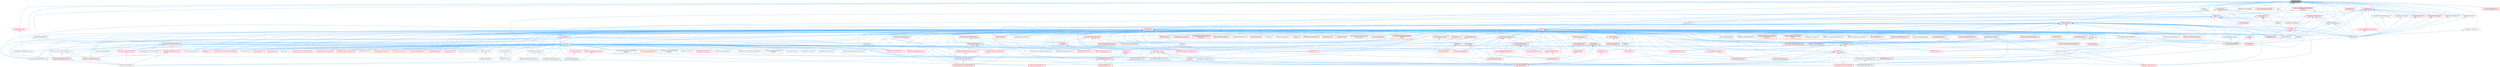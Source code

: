 digraph "LogVerbosity.h"
{
 // INTERACTIVE_SVG=YES
 // LATEX_PDF_SIZE
  bgcolor="transparent";
  edge [fontname=Helvetica,fontsize=10,labelfontname=Helvetica,labelfontsize=10];
  node [fontname=Helvetica,fontsize=10,shape=box,height=0.2,width=0.4];
  Node1 [id="Node000001",label="LogVerbosity.h",height=0.2,width=0.4,color="gray40", fillcolor="grey60", style="filled", fontcolor="black",tooltip=" "];
  Node1 -> Node2 [id="edge1_Node000001_Node000002",dir="back",color="steelblue1",style="solid",tooltip=" "];
  Node2 [id="Node000002",label="AssetData.h",height=0.2,width=0.4,color="grey40", fillcolor="white", style="filled",URL="$d9/d19/AssetData_8h.html",tooltip=" "];
  Node2 -> Node3 [id="edge2_Node000002_Node000003",dir="back",color="steelblue1",style="solid",tooltip=" "];
  Node3 [id="Node000003",label="ActorDescContainer.h",height=0.2,width=0.4,color="red", fillcolor="#FFF0F0", style="filled",URL="$de/df0/ActorDescContainer_8h.html",tooltip=" "];
  Node2 -> Node27 [id="edge3_Node000002_Node000027",dir="back",color="steelblue1",style="solid",tooltip=" "];
  Node27 [id="Node000027",label="AnimAssetFindReplace.h",height=0.2,width=0.4,color="red", fillcolor="#FFF0F0", style="filled",URL="$d2/d3f/AnimAssetFindReplace_8h.html",tooltip=" "];
  Node2 -> Node31 [id="edge4_Node000002_Node000031",dir="back",color="steelblue1",style="solid",tooltip=" "];
  Node31 [id="Node000031",label="AnimationGraphSchema.h",height=0.2,width=0.4,color="red", fillcolor="#FFF0F0", style="filled",URL="$dc/d75/AnimationGraphSchema_8h.html",tooltip=" "];
  Node2 -> Node34 [id="edge5_Node000002_Node000034",dir="back",color="steelblue1",style="solid",tooltip=" "];
  Node34 [id="Node000034",label="AnimationStateMachineSchema.h",height=0.2,width=0.4,color="grey40", fillcolor="white", style="filled",URL="$d7/d8c/AnimationStateMachineSchema_8h.html",tooltip=" "];
  Node2 -> Node35 [id="edge6_Node000002_Node000035",dir="back",color="steelblue1",style="solid",tooltip=" "];
  Node35 [id="Node000035",label="AssetDataTagMapSerialization\lDetails.h",height=0.2,width=0.4,color="grey40", fillcolor="white", style="filled",URL="$d5/d67/AssetDataTagMapSerializationDetails_8h.html",tooltip=" "];
  Node2 -> Node36 [id="edge7_Node000002_Node000036",dir="back",color="steelblue1",style="solid",tooltip=" "];
  Node36 [id="Node000036",label="AssetDataToken.h",height=0.2,width=0.4,color="grey40", fillcolor="white", style="filled",URL="$d2/da5/AssetDataToken_8h.html",tooltip=" "];
  Node2 -> Node37 [id="edge8_Node000002_Node000037",dir="back",color="steelblue1",style="solid",tooltip=" "];
  Node37 [id="Node000037",label="AssetDragDropOp.h",height=0.2,width=0.4,color="red", fillcolor="#FFF0F0", style="filled",URL="$df/dda/AssetDragDropOp_8h.html",tooltip=" "];
  Node2 -> Node39 [id="edge9_Node000002_Node000039",dir="back",color="steelblue1",style="solid",tooltip=" "];
  Node39 [id="Node000039",label="AssetReferenceFixer.h",height=0.2,width=0.4,color="grey40", fillcolor="white", style="filled",URL="$dd/da4/AssetReferenceFixer_8h.html",tooltip=" "];
  Node2 -> Node40 [id="edge10_Node000002_Node000040",dir="back",color="steelblue1",style="solid",tooltip=" "];
  Node40 [id="Node000040",label="AssetRegistryGenerator.h",height=0.2,width=0.4,color="grey40", fillcolor="white", style="filled",URL="$df/dd1/AssetRegistryGenerator_8h.html",tooltip=" "];
  Node2 -> Node41 [id="edge11_Node000002_Node000041",dir="back",color="steelblue1",style="solid",tooltip=" "];
  Node41 [id="Node000041",label="AssetSelection.h",height=0.2,width=0.4,color="red", fillcolor="#FFF0F0", style="filled",URL="$d2/d2c/AssetSelection_8h.html",tooltip=" "];
  Node2 -> Node49 [id="edge12_Node000002_Node000049",dir="back",color="steelblue1",style="solid",tooltip=" "];
  Node49 [id="Node000049",label="AssetSourceFilenameCache.h",height=0.2,width=0.4,color="grey40", fillcolor="white", style="filled",URL="$dd/d16/AssetSourceFilenameCache_8h.html",tooltip=" "];
  Node2 -> Node50 [id="edge13_Node000002_Node000050",dir="back",color="steelblue1",style="solid",tooltip=" "];
  Node50 [id="Node000050",label="AssetThumbnail.h",height=0.2,width=0.4,color="red", fillcolor="#FFF0F0", style="filled",URL="$d7/d61/AssetThumbnail_8h.html",tooltip=" "];
  Node50 -> Node59 [id="edge14_Node000050_Node000059",dir="back",color="steelblue1",style="solid",tooltip=" "];
  Node59 [id="Node000059",label="SDeleteAssetsDialog.h",height=0.2,width=0.4,color="grey40", fillcolor="white", style="filled",URL="$d7/d0d/SDeleteAssetsDialog_8h.html",tooltip=" "];
  Node2 -> Node61 [id="edge15_Node000002_Node000061",dir="back",color="steelblue1",style="solid",tooltip=" "];
  Node61 [id="Node000061",label="AssetThumbnailWidget.h",height=0.2,width=0.4,color="grey40", fillcolor="white", style="filled",URL="$d8/d2a/AssetThumbnailWidget_8h.html",tooltip=" "];
  Node2 -> Node62 [id="edge16_Node000002_Node000062",dir="back",color="steelblue1",style="solid",tooltip=" "];
  Node62 [id="Node000062",label="AudioWidgetSubsystem.h",height=0.2,width=0.4,color="red", fillcolor="#FFF0F0", style="filled",URL="$de/d1b/AudioWidgetSubsystem_8h.html",tooltip=" "];
  Node2 -> Node64 [id="edge17_Node000002_Node000064",dir="back",color="steelblue1",style="solid",tooltip=" "];
  Node64 [id="Node000064",label="BlueprintActionDatabaseRegistrar.h",height=0.2,width=0.4,color="grey40", fillcolor="white", style="filled",URL="$d5/d5d/BlueprintActionDatabaseRegistrar_8h.html",tooltip=" "];
  Node2 -> Node65 [id="edge18_Node000002_Node000065",dir="back",color="steelblue1",style="solid",tooltip=" "];
  Node65 [id="Node000065",label="BlueprintAssetNodeSpawner.h",height=0.2,width=0.4,color="grey40", fillcolor="white", style="filled",URL="$d2/d56/BlueprintAssetNodeSpawner_8h.html",tooltip=" "];
  Node2 -> Node66 [id="edge19_Node000002_Node000066",dir="back",color="steelblue1",style="solid",tooltip=" "];
  Node66 [id="Node000066",label="CollectionDragDropOp.h",height=0.2,width=0.4,color="grey40", fillcolor="white", style="filled",URL="$d6/d23/CollectionDragDropOp_8h.html",tooltip=" "];
  Node2 -> Node67 [id="edge20_Node000002_Node000067",dir="back",color="steelblue1",style="solid",tooltip=" "];
  Node67 [id="Node000067",label="CompileAllBlueprintsCommandlet.h",height=0.2,width=0.4,color="grey40", fillcolor="white", style="filled",URL="$d4/d7d/CompileAllBlueprintsCommandlet_8h.html",tooltip=" "];
  Node2 -> Node68 [id="edge21_Node000002_Node000068",dir="back",color="steelblue1",style="solid",tooltip=" "];
  Node68 [id="Node000068",label="DataTableEditorUtils.h",height=0.2,width=0.4,color="red", fillcolor="#FFF0F0", style="filled",URL="$d6/d6f/DataTableEditorUtils_8h.html",tooltip=" "];
  Node2 -> Node70 [id="edge22_Node000002_Node000070",dir="back",color="steelblue1",style="solid",tooltip=" "];
  Node70 [id="Node000070",label="EdGraphSchema.h",height=0.2,width=0.4,color="red", fillcolor="#FFF0F0", style="filled",URL="$d2/dce/EdGraphSchema_8h.html",tooltip=" "];
  Node70 -> Node31 [id="edge23_Node000070_Node000031",dir="back",color="steelblue1",style="solid",tooltip=" "];
  Node70 -> Node34 [id="edge24_Node000070_Node000034",dir="back",color="steelblue1",style="solid",tooltip=" "];
  Node70 -> Node252 [id="edge25_Node000070_Node000252",dir="back",color="steelblue1",style="solid",tooltip=" "];
  Node252 [id="Node000252",label="EdGraphSchema_K2.h",height=0.2,width=0.4,color="red", fillcolor="#FFF0F0", style="filled",URL="$d0/dcf/EdGraphSchema__K2_8h.html",tooltip=" "];
  Node252 -> Node31 [id="edge26_Node000252_Node000031",dir="back",color="steelblue1",style="solid",tooltip=" "];
  Node252 -> Node255 [id="edge27_Node000252_Node000255",dir="back",color="steelblue1",style="solid",tooltip=" "];
  Node255 [id="Node000255",label="BlueprintEditorUtils.h",height=0.2,width=0.4,color="red", fillcolor="#FFF0F0", style="filled",URL="$d7/d3d/BlueprintEditorUtils_8h.html",tooltip=" "];
  Node252 -> Node260 [id="edge28_Node000252_Node000260",dir="back",color="steelblue1",style="solid",tooltip=" "];
  Node260 [id="Node000260",label="EdGraphSchema_K2_Actions.h",height=0.2,width=0.4,color="red", fillcolor="#FFF0F0", style="filled",URL="$d8/d9c/EdGraphSchema__K2__Actions_8h.html",tooltip=" "];
  Node70 -> Node260 [id="edge29_Node000070_Node000260",dir="back",color="steelblue1",style="solid",tooltip=" "];
  Node70 -> Node127 [id="edge30_Node000070_Node000127",dir="back",color="steelblue1",style="solid",tooltip=" "];
  Node127 [id="Node000127",label="EngineSharedPCH.h",height=0.2,width=0.4,color="red", fillcolor="#FFF0F0", style="filled",URL="$dc/dbb/EngineSharedPCH_8h.html",tooltip=" "];
  Node70 -> Node458 [id="edge31_Node000070_Node000458",dir="back",color="steelblue1",style="solid",tooltip=" "];
  Node458 [id="Node000458",label="SoundCueGraphSchema.h",height=0.2,width=0.4,color="grey40", fillcolor="white", style="filled",URL="$d7/d4a/SoundCueGraphSchema_8h.html",tooltip=" "];
  Node70 -> Node125 [id="edge32_Node000070_Node000125",dir="back",color="steelblue1",style="solid",tooltip=" "];
  Node125 [id="Node000125",label="SoundSubmixGraphSchema.h",height=0.2,width=0.4,color="grey40", fillcolor="white", style="filled",URL="$dc/ddf/SoundSubmixGraphSchema_8h.html",tooltip=" "];
  Node2 -> Node252 [id="edge33_Node000002_Node000252",dir="back",color="steelblue1",style="solid",tooltip=" "];
  Node2 -> Node459 [id="edge34_Node000002_Node000459",dir="back",color="steelblue1",style="solid",tooltip=" "];
  Node459 [id="Node000459",label="Editor.h",height=0.2,width=0.4,color="red", fillcolor="#FFF0F0", style="filled",URL="$de/d6e/Editor_8h.html",tooltip=" "];
  Node2 -> Node613 [id="edge35_Node000002_Node000613",dir="back",color="steelblue1",style="solid",tooltip=" "];
  Node613 [id="Node000613",label="EditorAnimUtils.h",height=0.2,width=0.4,color="grey40", fillcolor="white", style="filled",URL="$d1/dd4/EditorAnimUtils_8h.html",tooltip=" "];
  Node613 -> Node554 [id="edge36_Node000613_Node000554",dir="back",color="steelblue1",style="solid",tooltip=" "];
  Node554 [id="Node000554",label="SSkeletonWidget.h",height=0.2,width=0.4,color="grey40", fillcolor="white", style="filled",URL="$dd/da7/SSkeletonWidget_8h.html",tooltip=" "];
  Node2 -> Node614 [id="edge37_Node000002_Node000614",dir="back",color="steelblue1",style="solid",tooltip=" "];
  Node614 [id="Node000614",label="EditorAssetSubsystem.h",height=0.2,width=0.4,color="grey40", fillcolor="white", style="filled",URL="$df/d69/EditorAssetSubsystem_8h.html",tooltip=" "];
  Node2 -> Node615 [id="edge38_Node000002_Node000615",dir="back",color="steelblue1",style="solid",tooltip=" "];
  Node615 [id="Node000615",label="EditorEngine.h",height=0.2,width=0.4,color="red", fillcolor="#FFF0F0", style="filled",URL="$da/d0c/EditorEngine_8h.html",tooltip=" "];
  Node615 -> Node459 [id="edge39_Node000615_Node000459",dir="back",color="steelblue1",style="solid",tooltip=" "];
  Node2 -> Node127 [id="edge40_Node000002_Node000127",dir="back",color="steelblue1",style="solid",tooltip=" "];
  Node2 -> Node618 [id="edge41_Node000002_Node000618",dir="back",color="steelblue1",style="solid",tooltip=" "];
  Node618 [id="Node000618",label="ExternalAssetDependencyGatherer.h",height=0.2,width=0.4,color="grey40", fillcolor="white", style="filled",URL="$da/dbe/ExternalAssetDependencyGatherer_8h.html",tooltip=" "];
  Node2 -> Node619 [id="edge42_Node000002_Node000619",dir="back",color="steelblue1",style="solid",tooltip=" "];
  Node619 [id="Node000619",label="ExternalObjectAndActorDependency\lGatherer.h",height=0.2,width=0.4,color="grey40", fillcolor="white", style="filled",URL="$d3/d4e/ExternalObjectAndActorDependencyGatherer_8h.html",tooltip=" "];
  Node2 -> Node620 [id="edge43_Node000002_Node000620",dir="back",color="steelblue1",style="solid",tooltip=" "];
  Node620 [id="Node000620",label="ExternalPackageHelper.h",height=0.2,width=0.4,color="red", fillcolor="#FFF0F0", style="filled",URL="$d3/d2f/ExternalPackageHelper_8h.html",tooltip=" "];
  Node2 -> Node622 [id="edge44_Node000002_Node000622",dir="back",color="steelblue1",style="solid",tooltip=" "];
  Node622 [id="Node000622",label="FileHelpers.h",height=0.2,width=0.4,color="red", fillcolor="#FFF0F0", style="filled",URL="$d9/d82/FileHelpers_8h.html",tooltip=" "];
  Node2 -> Node624 [id="edge45_Node000002_Node000624",dir="back",color="steelblue1",style="solid",tooltip=" "];
  Node624 [id="Node000624",label="GameplayCueManager.h",height=0.2,width=0.4,color="red", fillcolor="#FFF0F0", style="filled",URL="$d7/d4e/GameplayCueManager_8h.html",tooltip=" "];
  Node2 -> Node627 [id="edge46_Node000002_Node000627",dir="back",color="steelblue1",style="solid",tooltip=" "];
  Node627 [id="Node000627",label="GameplayTagsManager.h",height=0.2,width=0.4,color="red", fillcolor="#FFF0F0", style="filled",URL="$d5/dc9/GameplayTagsManager_8h.html",tooltip=" "];
  Node2 -> Node699 [id="edge47_Node000002_Node000699",dir="back",color="steelblue1",style="solid",tooltip=" "];
  Node699 [id="Node000699",label="GatherTextFromAssetsCommandlet.h",height=0.2,width=0.4,color="red", fillcolor="#FFF0F0", style="filled",URL="$df/da5/GatherTextFromAssetsCommandlet_8h.html",tooltip=" "];
  Node2 -> Node700 [id="edge48_Node000002_Node000700",dir="back",color="steelblue1",style="solid",tooltip=" "];
  Node700 [id="Node000700",label="IAssetFamily.h",height=0.2,width=0.4,color="grey40", fillcolor="white", style="filled",URL="$d5/d12/IAssetFamily_8h.html",tooltip=" "];
  Node2 -> Node701 [id="edge49_Node000002_Node000701",dir="back",color="steelblue1",style="solid",tooltip=" "];
  Node701 [id="Node000701",label="LandscapeUtils.h",height=0.2,width=0.4,color="red", fillcolor="#FFF0F0", style="filled",URL="$d0/dc0/LandscapeUtils_8h.html",tooltip=" "];
  Node2 -> Node712 [id="edge50_Node000002_Node000712",dir="back",color="steelblue1",style="solid",tooltip=" "];
  Node712 [id="Node000712",label="LevelSequenceShotMetaData\lLibrary.h",height=0.2,width=0.4,color="grey40", fillcolor="white", style="filled",URL="$d2/d37/LevelSequenceShotMetaDataLibrary_8h.html",tooltip=" "];
  Node2 -> Node713 [id="edge51_Node000002_Node000713",dir="back",color="steelblue1",style="solid",tooltip=" "];
  Node713 [id="Node000713",label="MediaTrackEditor.h",height=0.2,width=0.4,color="grey40", fillcolor="white", style="filled",URL="$d0/d41/MediaTrackEditor_8h.html",tooltip=" "];
  Node2 -> Node714 [id="edge52_Node000002_Node000714",dir="back",color="steelblue1",style="solid",tooltip=" "];
  Node714 [id="Node000714",label="NoExportTypes.h",height=0.2,width=0.4,color="red", fillcolor="#FFF0F0", style="filled",URL="$d3/d21/NoExportTypes_8h.html",tooltip=" "];
  Node2 -> Node819 [id="edge53_Node000002_Node000819",dir="back",color="steelblue1",style="solid",tooltip=" "];
  Node819 [id="Node000819",label="ObjectLibrary.h",height=0.2,width=0.4,color="red", fillcolor="#FFF0F0", style="filled",URL="$d8/de1/ObjectLibrary_8h.html",tooltip=" "];
  Node2 -> Node821 [id="edge54_Node000002_Node000821",dir="back",color="steelblue1",style="solid",tooltip=" "];
  Node821 [id="Node000821",label="ObjectTools.h",height=0.2,width=0.4,color="grey40", fillcolor="white", style="filled",URL="$d3/d71/ObjectTools_8h.html",tooltip=" "];
  Node2 -> Node822 [id="edge55_Node000002_Node000822",dir="back",color="steelblue1",style="solid",tooltip=" "];
  Node822 [id="Node000822",label="PropertyCustomizationHelpers.h",height=0.2,width=0.4,color="red", fillcolor="#FFF0F0", style="filled",URL="$d7/dd0/PropertyCustomizationHelpers_8h.html",tooltip=" "];
  Node2 -> Node824 [id="edge56_Node000002_Node000824",dir="back",color="steelblue1",style="solid",tooltip=" "];
  Node824 [id="Node000824",label="ReimportFbxSceneFactory.h",height=0.2,width=0.4,color="red", fillcolor="#FFF0F0", style="filled",URL="$dc/d5f/ReimportFbxSceneFactory_8h.html",tooltip=" "];
  Node2 -> Node273 [id="edge57_Node000002_Node000273",dir="back",color="steelblue1",style="solid",tooltip=" "];
  Node273 [id="Node000273",label="RigVMEditorBlueprintLibrary.h",height=0.2,width=0.4,color="red", fillcolor="#FFF0F0", style="filled",URL="$d9/d31/RigVMEditorBlueprintLibrary_8h.html",tooltip=" "];
  Node2 -> Node825 [id="edge58_Node000002_Node000825",dir="back",color="steelblue1",style="solid",tooltip=" "];
  Node825 [id="Node000825",label="RigVMEditorTools.h",height=0.2,width=0.4,color="grey40", fillcolor="white", style="filled",URL="$d5/ddd/RigVMEditorTools_8h.html",tooltip=" "];
  Node2 -> Node286 [id="edge59_Node000002_Node000286",dir="back",color="steelblue1",style="solid",tooltip=" "];
  Node286 [id="Node000286",label="RigVMTreeToolkitTask.h",height=0.2,width=0.4,color="red", fillcolor="#FFF0F0", style="filled",URL="$d1/dd5/RigVMTreeToolkitTask_8h.html",tooltip=" "];
  Node2 -> Node59 [id="edge60_Node000002_Node000059",dir="back",color="steelblue1",style="solid",tooltip=" "];
  Node2 -> Node230 [id="edge61_Node000002_Node000230",dir="back",color="steelblue1",style="solid",tooltip=" "];
  Node230 [id="Node000230",label="SGraphPinClass.h",height=0.2,width=0.4,color="grey40", fillcolor="white", style="filled",URL="$df/d8d/SGraphPinClass_8h.html",tooltip=" "];
  Node2 -> Node229 [id="edge62_Node000002_Node000229",dir="back",color="steelblue1",style="solid",tooltip=" "];
  Node229 [id="Node000229",label="SGraphPinObject.h",height=0.2,width=0.4,color="grey40", fillcolor="white", style="filled",URL="$da/dd6/SGraphPinObject_8h.html",tooltip=" "];
  Node229 -> Node230 [id="edge63_Node000229_Node000230",dir="back",color="steelblue1",style="solid",tooltip=" "];
  Node2 -> Node554 [id="edge64_Node000002_Node000554",dir="back",color="steelblue1",style="solid",tooltip=" "];
  Node2 -> Node458 [id="edge65_Node000002_Node000458",dir="back",color="steelblue1",style="solid",tooltip=" "];
  Node2 -> Node125 [id="edge66_Node000002_Node000125",dir="back",color="steelblue1",style="solid",tooltip=" "];
  Node2 -> Node826 [id="edge67_Node000002_Node000826",dir="back",color="steelblue1",style="solid",tooltip=" "];
  Node826 [id="Node000826",label="SoundWaveLoadingBehavior.cpp",height=0.2,width=0.4,color="grey40", fillcolor="white", style="filled",URL="$d7/d95/SoundWaveLoadingBehavior_8cpp.html",tooltip=" "];
  Node2 -> Node827 [id="edge68_Node000002_Node000827",dir="back",color="steelblue1",style="solid",tooltip=" "];
  Node827 [id="Node000827",label="VPAssetThumbnailWrapperWidget.h",height=0.2,width=0.4,color="grey40", fillcolor="white", style="filled",URL="$d8/da8/VPAssetThumbnailWrapperWidget_8h.html",tooltip=" "];
  Node2 -> Node84 [id="edge69_Node000002_Node000084",dir="back",color="steelblue1",style="solid",tooltip=" "];
  Node84 [id="Node000084",label="WidgetBlueprintEditor.h",height=0.2,width=0.4,color="red", fillcolor="#FFF0F0", style="filled",URL="$d6/d04/WidgetBlueprintEditor_8h.html",tooltip=" "];
  Node2 -> Node828 [id="edge70_Node000002_Node000828",dir="back",color="steelblue1",style="solid",tooltip=" "];
  Node828 [id="Node000828",label="WidgetTemplateBlueprintClass.h",height=0.2,width=0.4,color="grey40", fillcolor="white", style="filled",URL="$d4/d8e/WidgetTemplateBlueprintClass_8h.html",tooltip=" "];
  Node2 -> Node829 [id="edge71_Node000002_Node000829",dir="back",color="steelblue1",style="solid",tooltip=" "];
  Node829 [id="Node000829",label="WidgetTemplateClass.h",height=0.2,width=0.4,color="grey40", fillcolor="white", style="filled",URL="$df/da5/WidgetTemplateClass_8h.html",tooltip=" "];
  Node829 -> Node828 [id="edge72_Node000829_Node000828",dir="back",color="steelblue1",style="solid",tooltip=" "];
  Node829 -> Node830 [id="edge73_Node000829_Node000830",dir="back",color="steelblue1",style="solid",tooltip=" "];
  Node830 [id="Node000830",label="WidgetTemplateImageClass.h",height=0.2,width=0.4,color="grey40", fillcolor="white", style="filled",URL="$d1/d00/WidgetTemplateImageClass_8h.html",tooltip=" "];
  Node2 -> Node830 [id="edge74_Node000002_Node000830",dir="back",color="steelblue1",style="solid",tooltip=" "];
  Node1 -> Node831 [id="edge75_Node000001_Node000831",dir="back",color="steelblue1",style="solid",tooltip=" "];
  Node831 [id="Node000831",label="BufferedOutputDevice.h",height=0.2,width=0.4,color="grey40", fillcolor="white", style="filled",URL="$d0/d9c/BufferedOutputDevice_8h.html",tooltip=" "];
  Node831 -> Node832 [id="edge76_Node000831_Node000832",dir="back",color="steelblue1",style="solid",tooltip=" "];
  Node832 [id="Node000832",label="Core.h",height=0.2,width=0.4,color="red", fillcolor="#FFF0F0", style="filled",URL="$d6/dd7/Core_8h.html",tooltip=" "];
  Node832 -> Node833 [id="edge77_Node000832_Node000833",dir="back",color="steelblue1",style="solid",tooltip=" "];
  Node833 [id="Node000833",label="CoreUObject.h",height=0.2,width=0.4,color="red", fillcolor="#FFF0F0", style="filled",URL="$d0/ded/CoreUObject_8h.html",tooltip=" "];
  Node831 -> Node839 [id="edge78_Node000831_Node000839",dir="back",color="steelblue1",style="solid",tooltip=" "];
  Node839 [id="Node000839",label="CoreSharedPCH.h",height=0.2,width=0.4,color="grey40", fillcolor="white", style="filled",URL="$d8/de5/CoreSharedPCH_8h.html",tooltip=" "];
  Node839 -> Node840 [id="edge79_Node000839_Node000840",dir="back",color="steelblue1",style="solid",tooltip=" "];
  Node840 [id="Node000840",label="CoreUObjectSharedPCH.h",height=0.2,width=0.4,color="red", fillcolor="#FFF0F0", style="filled",URL="$de/d2f/CoreUObjectSharedPCH_8h.html",tooltip=" "];
  Node1 -> Node842 [id="edge80_Node000001_Node000842",dir="back",color="steelblue1",style="solid",tooltip=" "];
  Node842 [id="Node000842",label="Class.h",height=0.2,width=0.4,color="red", fillcolor="#FFF0F0", style="filled",URL="$d4/d05/Class_8h.html",tooltip=" "];
  Node842 -> Node843 [id="edge81_Node000842_Node000843",dir="back",color="steelblue1",style="solid",tooltip=" "];
  Node843 [id="Node000843",label="ARFilter.h",height=0.2,width=0.4,color="red", fillcolor="#FFF0F0", style="filled",URL="$da/df2/ARFilter_8h.html",tooltip=" "];
  Node843 -> Node714 [id="edge82_Node000843_Node000714",dir="back",color="steelblue1",style="solid",tooltip=" "];
  Node842 -> Node848 [id="edge83_Node000842_Node000848",dir="back",color="steelblue1",style="solid",tooltip=" "];
  Node848 [id="Node000848",label="AnimNodeBase.h",height=0.2,width=0.4,color="red", fillcolor="#FFF0F0", style="filled",URL="$d9/dce/AnimNodeBase_8h.html",tooltip=" "];
  Node848 -> Node127 [id="edge84_Node000848_Node000127",dir="back",color="steelblue1",style="solid",tooltip=" "];
  Node842 -> Node881 [id="edge85_Node000842_Node000881",dir="back",color="steelblue1",style="solid",tooltip=" "];
  Node881 [id="Node000881",label="ArchiveObjectPropertyMapper.h",height=0.2,width=0.4,color="grey40", fillcolor="white", style="filled",URL="$dc/d9a/ArchiveObjectPropertyMapper_8h.html",tooltip=" "];
  Node881 -> Node833 [id="edge86_Node000881_Node000833",dir="back",color="steelblue1",style="solid",tooltip=" "];
  Node842 -> Node882 [id="edge87_Node000842_Node000882",dir="back",color="steelblue1",style="solid",tooltip=" "];
  Node882 [id="Node000882",label="AssetBundleData.h",height=0.2,width=0.4,color="red", fillcolor="#FFF0F0", style="filled",URL="$df/d47/AssetBundleData_8h.html",tooltip=" "];
  Node882 -> Node2 [id="edge88_Node000882_Node000002",dir="back",color="steelblue1",style="solid",tooltip=" "];
  Node882 -> Node714 [id="edge89_Node000882_Node000714",dir="back",color="steelblue1",style="solid",tooltip=" "];
  Node842 -> Node953 [id="edge90_Node000842_Node000953",dir="back",color="steelblue1",style="solid",tooltip=" "];
  Node953 [id="Node000953",label="AssetCompilingManager.h",height=0.2,width=0.4,color="grey40", fillcolor="white", style="filled",URL="$d2/d23/AssetCompilingManager_8h.html",tooltip=" "];
  Node842 -> Node2 [id="edge91_Node000842_Node000002",dir="back",color="steelblue1",style="solid",tooltip=" "];
  Node842 -> Node954 [id="edge92_Node000842_Node000954",dir="back",color="steelblue1",style="solid",tooltip=" "];
  Node954 [id="Node000954",label="AssetManagerTypes.h",height=0.2,width=0.4,color="red", fillcolor="#FFF0F0", style="filled",URL="$d6/d98/AssetManagerTypes_8h.html",tooltip=" "];
  Node842 -> Node956 [id="edge93_Node000842_Node000956",dir="back",color="steelblue1",style="solid",tooltip=" "];
  Node956 [id="Node000956",label="Attenuation.h",height=0.2,width=0.4,color="red", fillcolor="#FFF0F0", style="filled",URL="$d3/d18/Attenuation_8h.html",tooltip=" "];
  Node842 -> Node986 [id="edge94_Node000842_Node000986",dir="back",color="steelblue1",style="solid",tooltip=" "];
  Node986 [id="Node000986",label="AttributesContainer.h",height=0.2,width=0.4,color="red", fillcolor="#FFF0F0", style="filled",URL="$d7/db7/AttributesContainer_8h.html",tooltip=" "];
  Node986 -> Node987 [id="edge95_Node000986_Node000987",dir="back",color="steelblue1",style="solid",tooltip=" "];
  Node987 [id="Node000987",label="AttributesRuntime.h",height=0.2,width=0.4,color="red", fillcolor="#FFF0F0", style="filled",URL="$dc/dc1/AttributesRuntime_8h.html",tooltip=" "];
  Node987 -> Node848 [id="edge96_Node000987_Node000848",dir="back",color="steelblue1",style="solid",tooltip=" "];
  Node842 -> Node987 [id="edge97_Node000842_Node000987",dir="back",color="steelblue1",style="solid",tooltip=" "];
  Node842 -> Node1023 [id="edge98_Node000842_Node001023",dir="back",color="steelblue1",style="solid",tooltip=" "];
  Node1023 [id="Node001023",label="AudioPanelWidgetInterface.h",height=0.2,width=0.4,color="red", fillcolor="#FFF0F0", style="filled",URL="$da/d52/AudioPanelWidgetInterface_8h.html",tooltip=" "];
  Node842 -> Node1025 [id="edge99_Node000842_Node001025",dir="back",color="steelblue1",style="solid",tooltip=" "];
  Node1025 [id="Node001025",label="AudioVolume.h",height=0.2,width=0.4,color="red", fillcolor="#FFF0F0", style="filled",URL="$dd/dbb/AudioVolume_8h.html",tooltip=" "];
  Node1025 -> Node127 [id="edge100_Node001025_Node000127",dir="back",color="steelblue1",style="solid",tooltip=" "];
  Node842 -> Node62 [id="edge101_Node000842_Node000062",dir="back",color="steelblue1",style="solid",tooltip=" "];
  Node842 -> Node76 [id="edge102_Node000842_Node000076",dir="back",color="steelblue1",style="solid",tooltip=" "];
  Node76 [id="Node000076",label="BPVariableDragDropAction.h",height=0.2,width=0.4,color="grey40", fillcolor="white", style="filled",URL="$dd/d23/BPVariableDragDropAction_8h.html",tooltip=" "];
  Node842 -> Node1048 [id="edge103_Node000842_Node001048",dir="back",color="steelblue1",style="solid",tooltip=" "];
  Node1048 [id="Node001048",label="BehaviorTreeTypes.h",height=0.2,width=0.4,color="red", fillcolor="#FFF0F0", style="filled",URL="$db/d7c/BehaviorTreeTypes_8h.html",tooltip=" "];
  Node842 -> Node1115 [id="edge104_Node000842_Node001115",dir="back",color="steelblue1",style="solid",tooltip=" "];
  Node1115 [id="Node001115",label="Blueprint.h",height=0.2,width=0.4,color="red", fillcolor="#FFF0F0", style="filled",URL="$d8/d4d/Blueprint_8h.html",tooltip=" "];
  Node1115 -> Node76 [id="edge105_Node001115_Node000076",dir="back",color="steelblue1",style="solid",tooltip=" "];
  Node1115 -> Node443 [id="edge106_Node001115_Node000443",dir="back",color="steelblue1",style="solid",tooltip=" "];
  Node443 [id="Node000443",label="BlueprintEditorSettings.h",height=0.2,width=0.4,color="red", fillcolor="#FFF0F0", style="filled",URL="$d4/dbc/BlueprintEditorSettings_8h.html",tooltip=" "];
  Node1115 -> Node255 [id="edge107_Node001115_Node000255",dir="back",color="steelblue1",style="solid",tooltip=" "];
  Node1115 -> Node260 [id="edge108_Node001115_Node000260",dir="back",color="steelblue1",style="solid",tooltip=" "];
  Node1115 -> Node127 [id="edge109_Node001115_Node000127",dir="back",color="steelblue1",style="solid",tooltip=" "];
  Node1115 -> Node1195 [id="edge110_Node001115_Node001195",dir="back",color="steelblue1",style="solid",tooltip=" "];
  Node1195 [id="Node001195",label="KismetEditorUtilities.h",height=0.2,width=0.4,color="red", fillcolor="#FFF0F0", style="filled",URL="$d4/d72/KismetEditorUtilities_8h.html",tooltip=" "];
  Node1115 -> Node1199 [id="edge111_Node001115_Node001199",dir="back",color="steelblue1",style="solid",tooltip=" "];
  Node1199 [id="Node001199",label="MemberReference.h",height=0.2,width=0.4,color="red", fillcolor="#FFF0F0", style="filled",URL="$dc/d3d/MemberReference_8h.html",tooltip=" "];
  Node1199 -> Node127 [id="edge112_Node001199_Node000127",dir="back",color="steelblue1",style="solid",tooltip=" "];
  Node1199 -> Node139 [id="edge113_Node001199_Node000139",dir="back",color="steelblue1",style="solid",tooltip=" "];
  Node139 [id="Node000139",label="K2Node_CallFunction.h",height=0.2,width=0.4,color="red", fillcolor="#FFF0F0", style="filled",URL="$d5/d5f/K2Node__CallFunction_8h.html",tooltip=" "];
  Node1115 -> Node80 [id="edge114_Node001115_Node000080",dir="back",color="steelblue1",style="solid",tooltip=" "];
  Node80 [id="Node000080",label="MyBlueprintItemDragDropAction.h",height=0.2,width=0.4,color="grey40", fillcolor="white", style="filled",URL="$da/d11/MyBlueprintItemDragDropAction_8h.html",tooltip=" "];
  Node80 -> Node76 [id="edge115_Node000080_Node000076",dir="back",color="steelblue1",style="solid",tooltip=" "];
  Node842 -> Node64 [id="edge116_Node000842_Node000064",dir="back",color="steelblue1",style="solid",tooltip=" "];
  Node842 -> Node1222 [id="edge117_Node000842_Node001222",dir="back",color="steelblue1",style="solid",tooltip=" "];
  Node1222 [id="Node001222",label="BlueprintActionFilter.h",height=0.2,width=0.4,color="red", fillcolor="#FFF0F0", style="filled",URL="$d5/d2a/BlueprintActionFilter_8h.html",tooltip=" "];
  Node1222 -> Node1141 [id="edge118_Node001222_Node001141",dir="back",color="steelblue1",style="solid",tooltip=" "];
  Node1141 [id="Node001141",label="BlueprintFunctionNodeSpawner.h",height=0.2,width=0.4,color="red", fillcolor="#FFF0F0", style="filled",URL="$d0/d59/BlueprintFunctionNodeSpawner_8h.html",tooltip=" "];
  Node1222 -> Node139 [id="edge119_Node001222_Node000139",dir="back",color="steelblue1",style="solid",tooltip=" "];
  Node1222 -> Node1186 [id="edge120_Node001222_Node001186",dir="back",color="steelblue1",style="solid",tooltip=" "];
  Node1186 [id="Node001186",label="K2Node_StructOperation.h",height=0.2,width=0.4,color="red", fillcolor="#FFF0F0", style="filled",URL="$d1/d1c/K2Node__StructOperation_8h.html",tooltip=" "];
  Node842 -> Node65 [id="edge121_Node000842_Node000065",dir="back",color="steelblue1",style="solid",tooltip=" "];
  Node842 -> Node443 [id="edge122_Node000842_Node000443",dir="back",color="steelblue1",style="solid",tooltip=" "];
  Node842 -> Node255 [id="edge123_Node000842_Node000255",dir="back",color="steelblue1",style="solid",tooltip=" "];
  Node842 -> Node172 [id="edge124_Node000842_Node000172",dir="back",color="steelblue1",style="solid",tooltip=" "];
  Node172 [id="Node000172",label="BlueprintEventNodeSpawner.h",height=0.2,width=0.4,color="red", fillcolor="#FFF0F0", style="filled",URL="$d4/dd3/BlueprintEventNodeSpawner_8h.html",tooltip=" "];
  Node842 -> Node1140 [id="edge125_Node000842_Node001140",dir="back",color="steelblue1",style="solid",tooltip=" "];
  Node1140 [id="Node001140",label="BlueprintFieldNodeSpawner.h",height=0.2,width=0.4,color="red", fillcolor="#FFF0F0", style="filled",URL="$da/d70/BlueprintFieldNodeSpawner_8h.html",tooltip=" "];
  Node1140 -> Node1141 [id="edge126_Node001140_Node001141",dir="back",color="steelblue1",style="solid",tooltip=" "];
  Node842 -> Node1141 [id="edge127_Node000842_Node001141",dir="back",color="steelblue1",style="solid",tooltip=" "];
  Node842 -> Node1227 [id="edge128_Node000842_Node001227",dir="back",color="steelblue1",style="solid",tooltip=" "];
  Node1227 [id="Node001227",label="BlueprintGeneratedClass.h",height=0.2,width=0.4,color="red", fillcolor="#FFF0F0", style="filled",URL="$d6/d77/BlueprintGeneratedClass_8h.html",tooltip=" "];
  Node1227 -> Node127 [id="edge129_Node001227_Node000127",dir="back",color="steelblue1",style="solid",tooltip=" "];
  Node1227 -> Node1195 [id="edge130_Node001227_Node001195",dir="back",color="steelblue1",style="solid",tooltip=" "];
  Node842 -> Node1230 [id="edge131_Node000842_Node001230",dir="back",color="steelblue1",style="solid",tooltip=" "];
  Node1230 [id="Node001230",label="BlueprintNodeHelpers.h",height=0.2,width=0.4,color="grey40", fillcolor="white", style="filled",URL="$df/d9b/BlueprintNodeHelpers_8h.html",tooltip=" "];
  Node842 -> Node1231 [id="edge132_Node000842_Node001231",dir="back",color="steelblue1",style="solid",tooltip=" "];
  Node1231 [id="Node001231",label="BodyInstance.h",height=0.2,width=0.4,color="red", fillcolor="#FFF0F0", style="filled",URL="$d3/d42/BodyInstance_8h.html",tooltip=" "];
  Node1231 -> Node127 [id="edge133_Node001231_Node000127",dir="back",color="steelblue1",style="solid",tooltip=" "];
  Node842 -> Node1203 [id="edge134_Node000842_Node001203",dir="back",color="steelblue1",style="solid",tooltip=" "];
  Node1203 [id="Node001203",label="BuiltInChannelEditors.h",height=0.2,width=0.4,color="grey40", fillcolor="white", style="filled",URL="$df/daf/BuiltInChannelEditors_8h.html",tooltip=" "];
  Node842 -> Node1522 [id="edge135_Node000842_Node001522",dir="back",color="steelblue1",style="solid",tooltip=" "];
  Node1522 [id="Node001522",label="Casts.h",height=0.2,width=0.4,color="red", fillcolor="#FFF0F0", style="filled",URL="$d4/d55/Casts_8h.html",tooltip=" "];
  Node1522 -> Node833 [id="edge136_Node001522_Node000833",dir="back",color="steelblue1",style="solid",tooltip=" "];
  Node1522 -> Node840 [id="edge137_Node001522_Node000840",dir="back",color="steelblue1",style="solid",tooltip=" "];
  Node1522 -> Node1530 [id="edge138_Node001522_Node001530",dir="back",color="steelblue1",style="solid",tooltip=" "];
  Node1530 [id="Node001530",label="EdGraph.h",height=0.2,width=0.4,color="red", fillcolor="#FFF0F0", style="filled",URL="$dd/dae/EdGraph_8h.html",tooltip=" "];
  Node1530 -> Node255 [id="edge139_Node001530_Node000255",dir="back",color="steelblue1",style="solid",tooltip=" "];
  Node1530 -> Node252 [id="edge140_Node001530_Node000252",dir="back",color="steelblue1",style="solid",tooltip=" "];
  Node1530 -> Node260 [id="edge141_Node001530_Node000260",dir="back",color="steelblue1",style="solid",tooltip=" "];
  Node1530 -> Node127 [id="edge142_Node001530_Node000127",dir="back",color="steelblue1",style="solid",tooltip=" "];
  Node1522 -> Node1546 [id="edge143_Node001522_Node001546",dir="back",color="steelblue1",style="solid",tooltip=" "];
  Node1546 [id="Node001546",label="EdGraphPin.h",height=0.2,width=0.4,color="red", fillcolor="#FFF0F0", style="filled",URL="$da/d52/EdGraphPin_8h.html",tooltip=" "];
  Node1546 -> Node1115 [id="edge144_Node001546_Node001115",dir="back",color="steelblue1",style="solid",tooltip=" "];
  Node1546 -> Node1227 [id="edge145_Node001546_Node001227",dir="back",color="steelblue1",style="solid",tooltip=" "];
  Node1546 -> Node70 [id="edge146_Node001546_Node000070",dir="back",color="steelblue1",style="solid",tooltip=" "];
  Node1546 -> Node252 [id="edge147_Node001546_Node000252",dir="back",color="steelblue1",style="solid",tooltip=" "];
  Node1546 -> Node260 [id="edge148_Node001546_Node000260",dir="back",color="steelblue1",style="solid",tooltip=" "];
  Node1546 -> Node127 [id="edge149_Node001546_Node000127",dir="back",color="steelblue1",style="solid",tooltip=" "];
  Node1546 -> Node1182 [id="edge150_Node001546_Node001182",dir="back",color="steelblue1",style="solid",tooltip=" "];
  Node1182 [id="Node001182",label="K2Node_Select.h",height=0.2,width=0.4,color="red", fillcolor="#FFF0F0", style="filled",URL="$d2/de5/K2Node__Select_8h.html",tooltip=" "];
  Node1546 -> Node193 [id="edge151_Node001546_Node000193",dir="back",color="steelblue1",style="solid",tooltip=" "];
  Node193 [id="Node000193",label="K2Node_SwitchEnum.h",height=0.2,width=0.4,color="grey40", fillcolor="white", style="filled",URL="$d1/df5/K2Node__SwitchEnum_8h.html",tooltip=" "];
  Node1522 -> Node260 [id="edge152_Node001522_Node000260",dir="back",color="steelblue1",style="solid",tooltip=" "];
  Node1522 -> Node3443 [id="edge153_Node001522_Node003443",dir="back",color="steelblue1",style="solid",tooltip=" "];
  Node3443 [id="Node003443",label="LiveLinkTypes.h",height=0.2,width=0.4,color="red", fillcolor="#FFF0F0", style="filled",URL="$d2/d4c/LiveLinkTypes_8h.html",tooltip=" "];
  Node1522 -> Node3483 [id="edge154_Node001522_Node003483",dir="back",color="steelblue1",style="solid",tooltip=" "];
  Node3483 [id="Node003483",label="MovieSceneEntitySystemGraphs.h",height=0.2,width=0.4,color="red", fillcolor="#FFF0F0", style="filled",URL="$dd/ded/MovieSceneEntitySystemGraphs_8h.html",tooltip=" "];
  Node842 -> Node3628 [id="edge155_Node000842_Node003628",dir="back",color="steelblue1",style="solid",tooltip=" "];
  Node3628 [id="Node003628",label="ClassIconFinder.h",height=0.2,width=0.4,color="red", fillcolor="#FFF0F0", style="filled",URL="$dc/d62/ClassIconFinder_8h.html",tooltip=" "];
  Node842 -> Node3629 [id="edge156_Node000842_Node003629",dir="back",color="steelblue1",style="solid",tooltip=" "];
  Node3629 [id="Node003629",label="ClassTree.h",height=0.2,width=0.4,color="grey40", fillcolor="white", style="filled",URL="$d4/d0e/ClassTree_8h.html",tooltip=" "];
  Node842 -> Node3630 [id="edge157_Node000842_Node003630",dir="back",color="steelblue1",style="solid",tooltip=" "];
  Node3630 [id="Node003630",label="CompositeFont.h",height=0.2,width=0.4,color="red", fillcolor="#FFF0F0", style="filled",URL="$df/d09/CompositeFont_8h.html",tooltip=" "];
  Node3630 -> Node3631 [id="edge158_Node003630_Node003631",dir="back",color="steelblue1",style="solid",tooltip=" "];
  Node3631 [id="Node003631",label="Font.h",height=0.2,width=0.4,color="red", fillcolor="#FFF0F0", style="filled",URL="$d8/dd1/Font_8h.html",tooltip=" "];
  Node842 -> Node4149 [id="edge159_Node000842_Node004149",dir="back",color="steelblue1",style="solid",tooltip=" "];
  Node4149 [id="Node004149",label="ConstraintInstance.h",height=0.2,width=0.4,color="red", fillcolor="#FFF0F0", style="filled",URL="$d9/db0/ConstraintInstance_8h.html",tooltip=" "];
  Node842 -> Node4152 [id="edge160_Node000842_Node004152",dir="back",color="steelblue1",style="solid",tooltip=" "];
  Node4152 [id="Node004152",label="CoreNet.h",height=0.2,width=0.4,color="red", fillcolor="#FFF0F0", style="filled",URL="$da/d1a/CoreNet_8h.html",tooltip=" "];
  Node4152 -> Node833 [id="edge161_Node004152_Node000833",dir="back",color="steelblue1",style="solid",tooltip=" "];
  Node4152 -> Node840 [id="edge162_Node004152_Node000840",dir="back",color="steelblue1",style="solid",tooltip=" "];
  Node842 -> Node833 [id="edge163_Node000842_Node000833",dir="back",color="steelblue1",style="solid",tooltip=" "];
  Node842 -> Node840 [id="edge164_Node000842_Node000840",dir="back",color="steelblue1",style="solid",tooltip=" "];
  Node842 -> Node4170 [id="edge165_Node000842_Node004170",dir="back",color="steelblue1",style="solid",tooltip=" "];
  Node4170 [id="Node004170",label="CurveTable.h",height=0.2,width=0.4,color="red", fillcolor="#FFF0F0", style="filled",URL="$db/def/CurveTable_8h.html",tooltip=" "];
  Node4170 -> Node127 [id="edge166_Node004170_Node000127",dir="back",color="steelblue1",style="solid",tooltip=" "];
  Node4170 -> Node1808 [id="edge167_Node004170_Node001808",dir="back",color="steelblue1",style="solid",tooltip=" "];
  Node1808 [id="Node001808",label="GameplayEffect.h",height=0.2,width=0.4,color="red", fillcolor="#FFF0F0", style="filled",URL="$d4/d15/GameplayEffect_8h.html",tooltip=" "];
  Node842 -> Node2809 [id="edge168_Node000842_Node002809",dir="back",color="steelblue1",style="solid",tooltip=" "];
  Node2809 [id="Node002809",label="DataTable.h",height=0.2,width=0.4,color="red", fillcolor="#FFF0F0", style="filled",URL="$d3/dba/DataTable_8h.html",tooltip=" "];
  Node2809 -> Node68 [id="edge169_Node002809_Node000068",dir="back",color="steelblue1",style="solid",tooltip=" "];
  Node2809 -> Node127 [id="edge170_Node002809_Node000127",dir="back",color="steelblue1",style="solid",tooltip=" "];
  Node2809 -> Node627 [id="edge171_Node002809_Node000627",dir="back",color="steelblue1",style="solid",tooltip=" "];
  Node842 -> Node1530 [id="edge172_Node000842_Node001530",dir="back",color="steelblue1",style="solid",tooltip=" "];
  Node842 -> Node1546 [id="edge173_Node000842_Node001546",dir="back",color="steelblue1",style="solid",tooltip=" "];
  Node842 -> Node252 [id="edge174_Node000842_Node000252",dir="back",color="steelblue1",style="solid",tooltip=" "];
  Node842 -> Node260 [id="edge175_Node000842_Node000260",dir="back",color="steelblue1",style="solid",tooltip=" "];
  Node842 -> Node4175 [id="edge176_Node000842_Node004175",dir="back",color="steelblue1",style="solid",tooltip=" "];
  Node4175 [id="Node004175",label="EditorCategoryUtils.h",height=0.2,width=0.4,color="grey40", fillcolor="white", style="filled",URL="$d9/d6e/EditorCategoryUtils_8h.html",tooltip=" "];
  Node842 -> Node4176 [id="edge177_Node000842_Node004176",dir="back",color="steelblue1",style="solid",tooltip=" "];
  Node4176 [id="Node004176",label="EngineBaseTypes.h",height=0.2,width=0.4,color="red", fillcolor="#FFF0F0", style="filled",URL="$d6/d1a/EngineBaseTypes_8h.html",tooltip=" "];
  Node4176 -> Node127 [id="edge178_Node004176_Node000127",dir="back",color="steelblue1",style="solid",tooltip=" "];
  Node842 -> Node4252 [id="edge179_Node000842_Node004252",dir="back",color="steelblue1",style="solid",tooltip=" "];
  Node4252 [id="Node004252",label="EngineTypes.h",height=0.2,width=0.4,color="red", fillcolor="#FFF0F0", style="filled",URL="$df/dcf/EngineTypes_8h.html",tooltip=" "];
  Node4252 -> Node848 [id="edge180_Node004252_Node000848",dir="back",color="steelblue1",style="solid",tooltip=" "];
  Node4252 -> Node956 [id="edge181_Node004252_Node000956",dir="back",color="steelblue1",style="solid",tooltip=" "];
  Node4252 -> Node1115 [id="edge182_Node004252_Node001115",dir="back",color="steelblue1",style="solid",tooltip=" "];
  Node4252 -> Node1231 [id="edge183_Node004252_Node001231",dir="back",color="steelblue1",style="solid",tooltip=" "];
  Node4252 -> Node615 [id="edge184_Node004252_Node000615",dir="back",color="steelblue1",style="solid",tooltip=" "];
  Node4252 -> Node127 [id="edge185_Node004252_Node000127",dir="back",color="steelblue1",style="solid",tooltip=" "];
  Node4252 -> Node1792 [id="edge186_Node004252_Node001792",dir="back",color="steelblue1",style="solid",tooltip=" "];
  Node1792 [id="Node001792",label="GameplayAbilityTargetTypes.h",height=0.2,width=0.4,color="red", fillcolor="#FFF0F0", style="filled",URL="$d8/dd1/GameplayAbilityTargetTypes_8h.html",tooltip=" "];
  Node1792 -> Node1793 [id="edge187_Node001792_Node001793",dir="back",color="steelblue1",style="solid",tooltip=" "];
  Node1793 [id="Node001793",label="GameplayAbilityTypes.h",height=0.2,width=0.4,color="red", fillcolor="#FFF0F0", style="filled",URL="$d1/dd9/GameplayAbilityTypes_8h.html",tooltip=" "];
  Node4252 -> Node1808 [id="edge188_Node004252_Node001808",dir="back",color="steelblue1",style="solid",tooltip=" "];
  Node842 -> Node4411 [id="edge189_Node000842_Node004411",dir="back",color="steelblue1",style="solid",tooltip=" "];
  Node4411 [id="Node004411",label="Events.h",height=0.2,width=0.4,color="red", fillcolor="#FFF0F0", style="filled",URL="$d0/dbb/Events_8h.html",tooltip=" "];
  Node842 -> Node4444 [id="edge190_Node000842_Node004444",dir="back",color="steelblue1",style="solid",tooltip=" "];
  Node4444 [id="Node004444",label="Factories.h",height=0.2,width=0.4,color="red", fillcolor="#FFF0F0", style="filled",URL="$d2/d18/Factories_8h.html",tooltip=" "];
  Node842 -> Node2920 [id="edge191_Node000842_Node002920",dir="back",color="steelblue1",style="solid",tooltip=" "];
  Node2920 [id="Node002920",label="FastReferenceCollector.h",height=0.2,width=0.4,color="red", fillcolor="#FFF0F0", style="filled",URL="$dd/d44/FastReferenceCollector_8h.html",tooltip=" "];
  Node842 -> Node4445 [id="edge192_Node000842_Node004445",dir="back",color="steelblue1",style="solid",tooltip=" "];
  Node4445 [id="Node004445",label="FlowDirection.h",height=0.2,width=0.4,color="red", fillcolor="#FFF0F0", style="filled",URL="$da/d12/FlowDirection_8h.html",tooltip=" "];
  Node842 -> Node3631 [id="edge193_Node000842_Node003631",dir="back",color="steelblue1",style="solid",tooltip=" "];
  Node842 -> Node4446 [id="edge194_Node000842_Node004446",dir="back",color="steelblue1",style="solid",tooltip=" "];
  Node4446 [id="Node004446",label="FontSdfSettings.h",height=0.2,width=0.4,color="red", fillcolor="#FFF0F0", style="filled",URL="$d1/dbc/FontSdfSettings_8h.html",tooltip=" "];
  Node842 -> Node4448 [id="edge195_Node000842_Node004448",dir="back",color="steelblue1",style="solid",tooltip=" "];
  Node4448 [id="Node004448",label="GCObjectInfo.h",height=0.2,width=0.4,color="red", fillcolor="#FFF0F0", style="filled",URL="$d3/d0f/GCObjectInfo_8h.html",tooltip=" "];
  Node842 -> Node1806 [id="edge196_Node000842_Node001806",dir="back",color="steelblue1",style="solid",tooltip=" "];
  Node1806 [id="Node001806",label="GameplayAbilitySpec.h",height=0.2,width=0.4,color="red", fillcolor="#FFF0F0", style="filled",URL="$dd/daf/GameplayAbilitySpec_8h.html",tooltip=" "];
  Node1806 -> Node1793 [id="edge197_Node001806_Node001793",dir="back",color="steelblue1",style="solid",tooltip=" "];
  Node1806 -> Node1808 [id="edge198_Node001806_Node001808",dir="back",color="steelblue1",style="solid",tooltip=" "];
  Node842 -> Node1792 [id="edge199_Node000842_Node001792",dir="back",color="steelblue1",style="solid",tooltip=" "];
  Node842 -> Node1793 [id="edge200_Node000842_Node001793",dir="back",color="steelblue1",style="solid",tooltip=" "];
  Node842 -> Node1820 [id="edge201_Node000842_Node001820",dir="back",color="steelblue1",style="solid",tooltip=" "];
  Node1820 [id="Node001820",label="GameplayCueInterface.h",height=0.2,width=0.4,color="red", fillcolor="#FFF0F0", style="filled",URL="$d3/d31/GameplayCueInterface_8h.html",tooltip=" "];
  Node842 -> Node1808 [id="edge202_Node000842_Node001808",dir="back",color="steelblue1",style="solid",tooltip=" "];
  Node842 -> Node1804 [id="edge203_Node000842_Node001804",dir="back",color="steelblue1",style="solid",tooltip=" "];
  Node1804 [id="Node001804",label="GameplayEffectTypes.h",height=0.2,width=0.4,color="red", fillcolor="#FFF0F0", style="filled",URL="$d7/d59/GameplayEffectTypes_8h.html",tooltip=" "];
  Node1804 -> Node1806 [id="edge204_Node001804_Node001806",dir="back",color="steelblue1",style="solid",tooltip=" "];
  Node1804 -> Node1792 [id="edge205_Node001804_Node001792",dir="back",color="steelblue1",style="solid",tooltip=" "];
  Node1804 -> Node1793 [id="edge206_Node001804_Node001793",dir="back",color="steelblue1",style="solid",tooltip=" "];
  Node1804 -> Node1820 [id="edge207_Node001804_Node001820",dir="back",color="steelblue1",style="solid",tooltip=" "];
  Node1804 -> Node624 [id="edge208_Node001804_Node000624",dir="back",color="steelblue1",style="solid",tooltip=" "];
  Node1804 -> Node1808 [id="edge209_Node001804_Node001808",dir="back",color="steelblue1",style="solid",tooltip=" "];
  Node842 -> Node4449 [id="edge210_Node000842_Node004449",dir="back",color="steelblue1",style="solid",tooltip=" "];
  Node4449 [id="Node004449",label="GameplayTagContainer.h",height=0.2,width=0.4,color="red", fillcolor="#FFF0F0", style="filled",URL="$d1/d5c/GameplayTagContainer_8h.html",tooltip=" "];
  Node4449 -> Node1792 [id="edge211_Node004449_Node001792",dir="back",color="steelblue1",style="solid",tooltip=" "];
  Node4449 -> Node1793 [id="edge212_Node004449_Node001793",dir="back",color="steelblue1",style="solid",tooltip=" "];
  Node4449 -> Node1820 [id="edge213_Node004449_Node001820",dir="back",color="steelblue1",style="solid",tooltip=" "];
  Node4449 -> Node624 [id="edge214_Node004449_Node000624",dir="back",color="steelblue1",style="solid",tooltip=" "];
  Node4449 -> Node1808 [id="edge215_Node004449_Node001808",dir="back",color="steelblue1",style="solid",tooltip=" "];
  Node4449 -> Node1804 [id="edge216_Node004449_Node001804",dir="back",color="steelblue1",style="solid",tooltip=" "];
  Node4449 -> Node627 [id="edge217_Node004449_Node000627",dir="back",color="steelblue1",style="solid",tooltip=" "];
  Node842 -> Node2843 [id="edge218_Node000842_Node002843",dir="back",color="steelblue1",style="solid",tooltip=" "];
  Node2843 [id="Node002843",label="GeneratedCppIncludes.h",height=0.2,width=0.4,color="grey40", fillcolor="white", style="filled",URL="$d5/d24/GeneratedCppIncludes_8h.html",tooltip=" "];
  Node2843 -> Node840 [id="edge219_Node002843_Node000840",dir="back",color="steelblue1",style="solid",tooltip=" "];
  Node842 -> Node4477 [id="edge220_Node000842_Node004477",dir="back",color="steelblue1",style="solid",tooltip=" "];
  Node4477 [id="Node004477",label="IAnimBlueprintNodeOverride\lAssetsContext.h",height=0.2,width=0.4,color="grey40", fillcolor="white", style="filled",URL="$d8/dc6/IAnimBlueprintNodeOverrideAssetsContext_8h.html",tooltip=" "];
  Node842 -> Node4478 [id="edge221_Node000842_Node004478",dir="back",color="steelblue1",style="solid",tooltip=" "];
  Node4478 [id="Node004478",label="InputCoreTypes.h",height=0.2,width=0.4,color="red", fillcolor="#FFF0F0", style="filled",URL="$de/d34/InputCoreTypes_8h.html",tooltip=" "];
  Node4478 -> Node1048 [id="edge222_Node004478_Node001048",dir="back",color="steelblue1",style="solid",tooltip=" "];
  Node4478 -> Node615 [id="edge223_Node004478_Node000615",dir="back",color="steelblue1",style="solid",tooltip=" "];
  Node4478 -> Node4411 [id="edge224_Node004478_Node004411",dir="back",color="steelblue1",style="solid",tooltip=" "];
  Node842 -> Node4556 [id="edge225_Node000842_Node004556",dir="back",color="steelblue1",style="solid",tooltip=" "];
  Node4556 [id="Node004556",label="InteractiveTool.h",height=0.2,width=0.4,color="red", fillcolor="#FFF0F0", style="filled",URL="$d5/d55/InteractiveTool_8h.html",tooltip=" "];
  Node842 -> Node1146 [id="edge226_Node000842_Node001146",dir="back",color="steelblue1",style="solid",tooltip=" "];
  Node1146 [id="Node001146",label="K2Node_BitmaskLiteral.h",height=0.2,width=0.4,color="grey40", fillcolor="white", style="filled",URL="$dc/de6/K2Node__BitmaskLiteral_8h.html",tooltip=" "];
  Node842 -> Node139 [id="edge227_Node000842_Node000139",dir="back",color="steelblue1",style="solid",tooltip=" "];
  Node842 -> Node157 [id="edge228_Node000842_Node000157",dir="back",color="steelblue1",style="solid",tooltip=" "];
  Node157 [id="Node000157",label="K2Node_CastByteToEnum.h",height=0.2,width=0.4,color="grey40", fillcolor="white", style="filled",URL="$d7/dcf/K2Node__CastByteToEnum_8h.html",tooltip=" "];
  Node842 -> Node169 [id="edge229_Node000842_Node000169",dir="back",color="steelblue1",style="solid",tooltip=" "];
  Node169 [id="Node000169",label="K2Node_EnumLiteral.h",height=0.2,width=0.4,color="grey40", fillcolor="white", style="filled",URL="$d3/d1c/K2Node__EnumLiteral_8h.html",tooltip=" "];
  Node842 -> Node182 [id="edge230_Node000842_Node000182",dir="back",color="steelblue1",style="solid",tooltip=" "];
  Node182 [id="Node000182",label="K2Node_ForEachElementInEnum.h",height=0.2,width=0.4,color="grey40", fillcolor="white", style="filled",URL="$d2/d15/K2Node__ForEachElementInEnum_8h.html",tooltip=" "];
  Node842 -> Node184 [id="edge231_Node000842_Node000184",dir="back",color="steelblue1",style="solid",tooltip=" "];
  Node184 [id="Node000184",label="K2Node_GetNumEnumEntries.h",height=0.2,width=0.4,color="grey40", fillcolor="white", style="filled",URL="$d6/d60/K2Node__GetNumEnumEntries_8h.html",tooltip=" "];
  Node842 -> Node1182 [id="edge232_Node000842_Node001182",dir="back",color="steelblue1",style="solid",tooltip=" "];
  Node842 -> Node1186 [id="edge233_Node000842_Node001186",dir="back",color="steelblue1",style="solid",tooltip=" "];
  Node842 -> Node193 [id="edge234_Node000842_Node000193",dir="back",color="steelblue1",style="solid",tooltip=" "];
  Node842 -> Node4603 [id="edge235_Node000842_Node004603",dir="back",color="steelblue1",style="solid",tooltip=" "];
  Node4603 [id="Node004603",label="KeyHandle.h",height=0.2,width=0.4,color="red", fillcolor="#FFF0F0", style="filled",URL="$da/d21/KeyHandle_8h.html",tooltip=" "];
  Node4603 -> Node127 [id="edge236_Node004603_Node000127",dir="back",color="steelblue1",style="solid",tooltip=" "];
  Node4603 -> Node4643 [id="edge237_Node004603_Node004643",dir="back",color="steelblue1",style="solid",tooltip=" "];
  Node4643 [id="Node004643",label="MovieSceneChannelData.h",height=0.2,width=0.4,color="red", fillcolor="#FFF0F0", style="filled",URL="$d1/da4/MovieSceneChannelData_8h.html",tooltip=" "];
  Node4643 -> Node3242 [id="edge238_Node004643_Node003242",dir="back",color="steelblue1",style="solid",tooltip=" "];
  Node3242 [id="Node003242",label="MovieSceneBoolChannel.h",height=0.2,width=0.4,color="red", fillcolor="#FFF0F0", style="filled",URL="$d9/d66/MovieSceneBoolChannel_8h.html",tooltip=" "];
  Node3242 -> Node1203 [id="edge239_Node003242_Node001203",dir="back",color="steelblue1",style="solid",tooltip=" "];
  Node4643 -> Node3247 [id="edge240_Node004643_Node003247",dir="back",color="steelblue1",style="solid",tooltip=" "];
  Node3247 [id="Node003247",label="MovieSceneByteChannel.h",height=0.2,width=0.4,color="red", fillcolor="#FFF0F0", style="filled",URL="$d2/dda/MovieSceneByteChannel_8h.html",tooltip=" "];
  Node3247 -> Node1203 [id="edge241_Node003247_Node001203",dir="back",color="steelblue1",style="solid",tooltip=" "];
  Node3247 -> Node3250 [id="edge242_Node003247_Node003250",dir="back",color="steelblue1",style="solid",tooltip=" "];
  Node3250 [id="Node003250",label="MovieSceneParticleSection.h",height=0.2,width=0.4,color="grey40", fillcolor="white", style="filled",URL="$d4/ddc/MovieSceneParticleSection_8h.html",tooltip=" "];
  Node3250 -> Node1203 [id="edge243_Node003250_Node001203",dir="back",color="steelblue1",style="solid",tooltip=" "];
  Node4643 -> Node3258 [id="edge244_Node004643_Node003258",dir="back",color="steelblue1",style="solid",tooltip=" "];
  Node3258 [id="Node003258",label="MovieSceneCurveChannelCommon.h",height=0.2,width=0.4,color="grey40", fillcolor="white", style="filled",URL="$d2/db2/MovieSceneCurveChannelCommon_8h.html",tooltip=" "];
  Node3258 -> Node3259 [id="edge245_Node003258_Node003259",dir="back",color="steelblue1",style="solid",tooltip=" "];
  Node3259 [id="Node003259",label="MovieSceneDoubleChannel.h",height=0.2,width=0.4,color="red", fillcolor="#FFF0F0", style="filled",URL="$d3/d7d/MovieSceneDoubleChannel_8h.html",tooltip=" "];
  Node3259 -> Node1203 [id="edge246_Node003259_Node001203",dir="back",color="steelblue1",style="solid",tooltip=" "];
  Node3258 -> Node3269 [id="edge247_Node003258_Node003269",dir="back",color="steelblue1",style="solid",tooltip=" "];
  Node3269 [id="Node003269",label="MovieSceneFloatChannel.h",height=0.2,width=0.4,color="red", fillcolor="#FFF0F0", style="filled",URL="$d9/d9e/MovieSceneFloatChannel_8h.html",tooltip=" "];
  Node3269 -> Node1203 [id="edge248_Node003269_Node001203",dir="back",color="steelblue1",style="solid",tooltip=" "];
  Node4643 -> Node3259 [id="edge249_Node004643_Node003259",dir="back",color="steelblue1",style="solid",tooltip=" "];
  Node4643 -> Node2171 [id="edge250_Node004643_Node002171",dir="back",color="steelblue1",style="solid",tooltip=" "];
  Node2171 [id="Node002171",label="MovieSceneEventSection.h",height=0.2,width=0.4,color="red", fillcolor="#FFF0F0", style="filled",URL="$d6/dc4/MovieSceneEventSection_8h.html",tooltip=" "];
  Node4643 -> Node3269 [id="edge251_Node004643_Node003269",dir="back",color="steelblue1",style="solid",tooltip=" "];
  Node4643 -> Node3276 [id="edge252_Node004643_Node003276",dir="back",color="steelblue1",style="solid",tooltip=" "];
  Node3276 [id="Node003276",label="MovieSceneIntegerChannel.h",height=0.2,width=0.4,color="red", fillcolor="#FFF0F0", style="filled",URL="$de/d6a/MovieSceneIntegerChannel_8h.html",tooltip=" "];
  Node3276 -> Node1203 [id="edge253_Node003276_Node001203",dir="back",color="steelblue1",style="solid",tooltip=" "];
  Node4643 -> Node3250 [id="edge254_Node004643_Node003250",dir="back",color="steelblue1",style="solid",tooltip=" "];
  Node4643 -> Node3284 [id="edge255_Node004643_Node003284",dir="back",color="steelblue1",style="solid",tooltip=" "];
  Node3284 [id="Node003284",label="MovieSceneStringChannel.h",height=0.2,width=0.4,color="red", fillcolor="#FFF0F0", style="filled",URL="$d3/de2/MovieSceneStringChannel_8h.html",tooltip=" "];
  Node4603 -> Node3259 [id="edge256_Node004603_Node003259",dir="back",color="steelblue1",style="solid",tooltip=" "];
  Node4603 -> Node2171 [id="edge257_Node004603_Node002171",dir="back",color="steelblue1",style="solid",tooltip=" "];
  Node4603 -> Node3269 [id="edge258_Node004603_Node003269",dir="back",color="steelblue1",style="solid",tooltip=" "];
  Node4603 -> Node3250 [id="edge259_Node004603_Node003250",dir="back",color="steelblue1",style="solid",tooltip=" "];
  Node4603 -> Node4626 [id="edge260_Node004603_Node004626",dir="back",color="steelblue1",style="solid",tooltip=" "];
  Node4626 [id="Node004626",label="NameCurve.h",height=0.2,width=0.4,color="grey40", fillcolor="white", style="filled",URL="$db/d1e/NameCurve_8h.html",tooltip=" "];
  Node4626 -> Node2171 [id="edge261_Node004626_Node002171",dir="back",color="steelblue1",style="solid",tooltip=" "];
  Node842 -> Node2397 [id="edge262_Node000842_Node002397",dir="back",color="steelblue1",style="solid",tooltip=" "];
  Node2397 [id="Node002397",label="KismetDebugUtilities.h",height=0.2,width=0.4,color="grey40", fillcolor="white", style="filled",URL="$d6/dcf/KismetDebugUtilities_8h.html",tooltip=" "];
  Node2397 -> Node443 [id="edge263_Node002397_Node000443",dir="back",color="steelblue1",style="solid",tooltip=" "];
  Node842 -> Node1195 [id="edge264_Node000842_Node001195",dir="back",color="steelblue1",style="solid",tooltip=" "];
  Node842 -> Node3418 [id="edge265_Node000842_Node003418",dir="back",color="steelblue1",style="solid",tooltip=" "];
  Node3418 [id="Node003418",label="LevelEditorPlaySettings.h",height=0.2,width=0.4,color="red", fillcolor="#FFF0F0", style="filled",URL="$d4/d3b/LevelEditorPlaySettings_8h.html",tooltip=" "];
  Node842 -> Node2593 [id="edge266_Node000842_Node002593",dir="back",color="steelblue1",style="solid",tooltip=" "];
  Node2593 [id="Node002593",label="LevelSequenceLegacyObject\lReference.h",height=0.2,width=0.4,color="red", fillcolor="#FFF0F0", style="filled",URL="$d1/de7/LevelSequenceLegacyObjectReference_8h.html",tooltip=" "];
  Node842 -> Node4646 [id="edge267_Node000842_Node004646",dir="back",color="steelblue1",style="solid",tooltip=" "];
  Node4646 [id="Node004646",label="LevelSequenceSpawnRegister.h",height=0.2,width=0.4,color="grey40", fillcolor="white", style="filled",URL="$de/d94/LevelSequenceSpawnRegister_8h.html",tooltip=" "];
  Node842 -> Node3443 [id="edge268_Node000842_Node003443",dir="back",color="steelblue1",style="solid",tooltip=" "];
  Node842 -> Node4647 [id="edge269_Node000842_Node004647",dir="back",color="steelblue1",style="solid",tooltip=" "];
  Node4647 [id="Node004647",label="MaterialExpressionIO.h",height=0.2,width=0.4,color="red", fillcolor="#FFF0F0", style="filled",URL="$dc/d9a/MaterialExpressionIO_8h.html",tooltip=" "];
  Node4647 -> Node127 [id="edge270_Node004647_Node000127",dir="back",color="steelblue1",style="solid",tooltip=" "];
  Node842 -> Node1199 [id="edge271_Node000842_Node001199",dir="back",color="steelblue1",style="solid",tooltip=" "];
  Node842 -> Node798 [id="edge272_Node000842_Node000798",dir="back",color="steelblue1",style="solid",tooltip=" "];
  Node798 [id="Node000798",label="MetasoundFrontendDataType\lRegistry.h",height=0.2,width=0.4,color="red", fillcolor="#FFF0F0", style="filled",URL="$d3/d48/MetasoundFrontendDataTypeRegistry_8h.html",tooltip=" "];
  Node842 -> Node4648 [id="edge273_Node000842_Node004648",dir="back",color="steelblue1",style="solid",tooltip=" "];
  Node4648 [id="Node004648",label="MovieSceneBlendType.h",height=0.2,width=0.4,color="red", fillcolor="#FFF0F0", style="filled",URL="$d9/d2d/MovieSceneBlendType_8h.html",tooltip=" "];
  Node842 -> Node3242 [id="edge274_Node000842_Node003242",dir="back",color="steelblue1",style="solid",tooltip=" "];
  Node842 -> Node3247 [id="edge275_Node000842_Node003247",dir="back",color="steelblue1",style="solid",tooltip=" "];
  Node842 -> Node4643 [id="edge276_Node000842_Node004643",dir="back",color="steelblue1",style="solid",tooltip=" "];
  Node842 -> Node3258 [id="edge277_Node000842_Node003258",dir="back",color="steelblue1",style="solid",tooltip=" "];
  Node842 -> Node3259 [id="edge278_Node000842_Node003259",dir="back",color="steelblue1",style="solid",tooltip=" "];
  Node842 -> Node4638 [id="edge279_Node000842_Node004638",dir="back",color="steelblue1",style="solid",tooltip=" "];
  Node4638 [id="Node004638",label="MovieSceneEasingCurves.h",height=0.2,width=0.4,color="grey40", fillcolor="white", style="filled",URL="$d3/db8/MovieSceneEasingCurves_8h.html",tooltip=" "];
  Node842 -> Node3483 [id="edge280_Node000842_Node003483",dir="back",color="steelblue1",style="solid",tooltip=" "];
  Node842 -> Node2263 [id="edge281_Node000842_Node002263",dir="back",color="steelblue1",style="solid",tooltip=" "];
  Node2263 [id="Node002263",label="MovieSceneEvalTemplate.h",height=0.2,width=0.4,color="red", fillcolor="#FFF0F0", style="filled",URL="$d2/d6c/MovieSceneEvalTemplate_8h.html",tooltip=" "];
  Node2263 -> Node2271 [id="edge282_Node002263_Node002271",dir="back",color="steelblue1",style="solid",tooltip=" "];
  Node2271 [id="Node002271",label="MovieSceneEvaluationTrack.h",height=0.2,width=0.4,color="grey40", fillcolor="white", style="filled",URL="$d1/de1/MovieSceneEvaluationTrack_8h.html",tooltip=" "];
  Node2271 -> Node2272 [id="edge283_Node002271_Node002272",dir="back",color="steelblue1",style="solid",tooltip=" "];
  Node2272 [id="Node002272",label="MovieSceneEvaluationTemplate.h",height=0.2,width=0.4,color="red", fillcolor="#FFF0F0", style="filled",URL="$d9/d34/MovieSceneEvaluationTemplate_8h.html",tooltip=" "];
  Node842 -> Node4649 [id="edge284_Node000842_Node004649",dir="back",color="steelblue1",style="solid",tooltip=" "];
  Node4649 [id="Node004649",label="MovieSceneEvaluationField.h",height=0.2,width=0.4,color="red", fillcolor="#FFF0F0", style="filled",URL="$d6/d5d/MovieSceneEvaluationField_8h.html",tooltip=" "];
  Node4649 -> Node2271 [id="edge285_Node004649_Node002271",dir="back",color="steelblue1",style="solid",tooltip=" "];
  Node842 -> Node2272 [id="edge286_Node000842_Node002272",dir="back",color="steelblue1",style="solid",tooltip=" "];
  Node842 -> Node2271 [id="edge287_Node000842_Node002271",dir="back",color="steelblue1",style="solid",tooltip=" "];
  Node842 -> Node2171 [id="edge288_Node000842_Node002171",dir="back",color="steelblue1",style="solid",tooltip=" "];
  Node842 -> Node3269 [id="edge289_Node000842_Node003269",dir="back",color="steelblue1",style="solid",tooltip=" "];
  Node842 -> Node4650 [id="edge290_Node000842_Node004650",dir="back",color="steelblue1",style="solid",tooltip=" "];
  Node4650 [id="Node004650",label="MovieSceneFrameMigration.h",height=0.2,width=0.4,color="red", fillcolor="#FFF0F0", style="filled",URL="$dd/dba/MovieSceneFrameMigration_8h.html",tooltip=" "];
  Node4650 -> Node4649 [id="edge291_Node004650_Node004649",dir="back",color="steelblue1",style="solid",tooltip=" "];
  Node4650 -> Node2272 [id="edge292_Node004650_Node002272",dir="back",color="steelblue1",style="solid",tooltip=" "];
  Node4650 -> Node4651 [id="edge293_Node004650_Node004651",dir="back",color="steelblue1",style="solid",tooltip=" "];
  Node4651 [id="Node004651",label="MovieSceneSegment.h",height=0.2,width=0.4,color="red", fillcolor="#FFF0F0", style="filled",URL="$dd/d34/MovieSceneSegment_8h.html",tooltip=" "];
  Node4651 -> Node4649 [id="edge294_Node004651_Node004649",dir="back",color="steelblue1",style="solid",tooltip=" "];
  Node4651 -> Node2272 [id="edge295_Node004651_Node002272",dir="back",color="steelblue1",style="solid",tooltip=" "];
  Node4651 -> Node2271 [id="edge296_Node004651_Node002271",dir="back",color="steelblue1",style="solid",tooltip=" "];
  Node4651 -> Node4654 [id="edge297_Node004651_Node004654",dir="back",color="steelblue1",style="solid",tooltip=" "];
  Node4654 [id="Node004654",label="MovieSceneSequenceHierarchy.h",height=0.2,width=0.4,color="red", fillcolor="#FFF0F0", style="filled",URL="$d0/dd7/MovieSceneSequenceHierarchy_8h.html",tooltip=" "];
  Node4651 -> Node4656 [id="edge298_Node004651_Node004656",dir="back",color="steelblue1",style="solid",tooltip=" "];
  Node4656 [id="Node004656",label="MovieSceneTrackImplementation.h",height=0.2,width=0.4,color="red", fillcolor="#FFF0F0", style="filled",URL="$d8/d4a/MovieSceneTrackImplementation_8h.html",tooltip=" "];
  Node4656 -> Node2271 [id="edge299_Node004656_Node002271",dir="back",color="steelblue1",style="solid",tooltip=" "];
  Node4650 -> Node4654 [id="edge300_Node004650_Node004654",dir="back",color="steelblue1",style="solid",tooltip=" "];
  Node842 -> Node3276 [id="edge301_Node000842_Node003276",dir="back",color="steelblue1",style="solid",tooltip=" "];
  Node842 -> Node4657 [id="edge302_Node000842_Node004657",dir="back",color="steelblue1",style="solid",tooltip=" "];
  Node4657 [id="Node004657",label="MovieSceneObjectBindingID.h",height=0.2,width=0.4,color="red", fillcolor="#FFF0F0", style="filled",URL="$db/d1f/MovieSceneObjectBindingID_8h.html",tooltip=" "];
  Node842 -> Node3250 [id="edge303_Node000842_Node003250",dir="back",color="steelblue1",style="solid",tooltip=" "];
  Node842 -> Node3330 [id="edge304_Node000842_Node003330",dir="back",color="steelblue1",style="solid",tooltip=" "];
  Node3330 [id="Node003330",label="MovieScenePropertySystem\lTypes.h",height=0.2,width=0.4,color="red", fillcolor="#FFF0F0", style="filled",URL="$d2/d09/MovieScenePropertySystemTypes_8h.html",tooltip=" "];
  Node842 -> Node4651 [id="edge305_Node000842_Node004651",dir="back",color="steelblue1",style="solid",tooltip=" "];
  Node842 -> Node4654 [id="edge306_Node000842_Node004654",dir="back",color="steelblue1",style="solid",tooltip=" "];
  Node842 -> Node4660 [id="edge307_Node000842_Node004660",dir="back",color="steelblue1",style="solid",tooltip=" "];
  Node4660 [id="Node004660",label="MovieSceneSequenceID.h",height=0.2,width=0.4,color="red", fillcolor="#FFF0F0", style="filled",URL="$de/d78/MovieSceneSequenceID_8h.html",tooltip=" "];
  Node4660 -> Node4646 [id="edge308_Node004660_Node004646",dir="back",color="steelblue1",style="solid",tooltip=" "];
  Node4660 -> Node4649 [id="edge309_Node004660_Node004649",dir="back",color="steelblue1",style="solid",tooltip=" "];
  Node4660 -> Node4657 [id="edge310_Node004660_Node004657",dir="back",color="steelblue1",style="solid",tooltip=" "];
  Node4660 -> Node4654 [id="edge311_Node004660_Node004654",dir="back",color="steelblue1",style="solid",tooltip=" "];
  Node842 -> Node4683 [id="edge312_Node000842_Node004683",dir="back",color="steelblue1",style="solid",tooltip=" "];
  Node4683 [id="Node004683",label="MovieSceneSequenceInstance\lData.h",height=0.2,width=0.4,color="red", fillcolor="#FFF0F0", style="filled",URL="$db/d1e/MovieSceneSequenceInstanceData_8h.html",tooltip=" "];
  Node4683 -> Node4654 [id="edge313_Node004683_Node004654",dir="back",color="steelblue1",style="solid",tooltip=" "];
  Node842 -> Node3284 [id="edge314_Node000842_Node003284",dir="back",color="steelblue1",style="solid",tooltip=" "];
  Node842 -> Node4656 [id="edge315_Node000842_Node004656",dir="back",color="steelblue1",style="solid",tooltip=" "];
  Node842 -> Node2256 [id="edge316_Node000842_Node002256",dir="back",color="steelblue1",style="solid",tooltip=" "];
  Node2256 [id="Node002256",label="MovieSceneTrackInstance.h",height=0.2,width=0.4,color="red", fillcolor="#FFF0F0", style="filled",URL="$d4/d28/MovieSceneTrackInstance_8h.html",tooltip=" "];
  Node842 -> Node80 [id="edge317_Node000842_Node000080",dir="back",color="steelblue1",style="solid",tooltip=" "];
  Node842 -> Node4626 [id="edge318_Node000842_Node004626",dir="back",color="steelblue1",style="solid",tooltip=" "];
  Node842 -> Node4684 [id="edge319_Node000842_Node004684",dir="back",color="steelblue1",style="solid",tooltip=" "];
  Node4684 [id="Node004684",label="NavLinkDefinition.h",height=0.2,width=0.4,color="red", fillcolor="#FFF0F0", style="filled",URL="$d3/d24/NavLinkDefinition_8h.html",tooltip=" "];
  Node842 -> Node365 [id="edge320_Node000842_Node000365",dir="back",color="steelblue1",style="solid",tooltip=" "];
  Node365 [id="Node000365",label="RigVMNativized.h",height=0.2,width=0.4,color="red", fillcolor="#FFF0F0", style="filled",URL="$df/d99/RigVMNativized_8h.html",tooltip=" "];
  Node1 -> Node5047 [id="edge321_Node000001_Node005047",dir="back",color="steelblue1",style="solid",tooltip=" "];
  Node5047 [id="Node005047",label="CookDependency.h",height=0.2,width=0.4,color="red", fillcolor="#FFF0F0", style="filled",URL="$de/d82/CookDependency_8h.html",tooltip=" "];
  Node5047 -> Node826 [id="edge322_Node005047_Node000826",dir="back",color="steelblue1",style="solid",tooltip=" "];
  Node1 -> Node832 [id="edge323_Node000001_Node000832",dir="back",color="steelblue1",style="solid",tooltip=" "];
  Node1 -> Node5051 [id="edge324_Node000001_Node005051",dir="back",color="steelblue1",style="solid",tooltip=" "];
  Node5051 [id="Node005051",label="CoreDelegates.h",height=0.2,width=0.4,color="red", fillcolor="#FFF0F0", style="filled",URL="$d9/dc2/CoreDelegates_8h.html",tooltip=" "];
  Node5051 -> Node832 [id="edge325_Node005051_Node000832",dir="back",color="steelblue1",style="solid",tooltip=" "];
  Node5051 -> Node839 [id="edge326_Node005051_Node000839",dir="back",color="steelblue1",style="solid",tooltip=" "];
  Node5051 -> Node5056 [id="edge327_Node005051_Node005056",dir="back",color="steelblue1",style="solid",tooltip=" "];
  Node5056 [id="Node005056",label="RuntimeErrors.h",height=0.2,width=0.4,color="grey40", fillcolor="white", style="filled",URL="$de/d4b/RuntimeErrors_8h.html",tooltip=" "];
  Node1 -> Node5058 [id="edge328_Node000001_Node005058",dir="back",color="steelblue1",style="solid",tooltip=" "];
  Node5058 [id="Node005058",label="CoreMinimal.h",height=0.2,width=0.4,color="red", fillcolor="#FFF0F0", style="filled",URL="$d7/d67/CoreMinimal_8h.html",tooltip=" "];
  Node5058 -> Node3 [id="edge329_Node005058_Node000003",dir="back",color="steelblue1",style="solid",tooltip=" "];
  Node5058 -> Node27 [id="edge330_Node005058_Node000027",dir="back",color="steelblue1",style="solid",tooltip=" "];
  Node5058 -> Node848 [id="edge331_Node005058_Node000848",dir="back",color="steelblue1",style="solid",tooltip=" "];
  Node5058 -> Node31 [id="edge332_Node005058_Node000031",dir="back",color="steelblue1",style="solid",tooltip=" "];
  Node5058 -> Node34 [id="edge333_Node005058_Node000034",dir="back",color="steelblue1",style="solid",tooltip=" "];
  Node5058 -> Node881 [id="edge334_Node005058_Node000881",dir="back",color="steelblue1",style="solid",tooltip=" "];
  Node5058 -> Node37 [id="edge335_Node005058_Node000037",dir="back",color="steelblue1",style="solid",tooltip=" "];
  Node5058 -> Node41 [id="edge336_Node005058_Node000041",dir="back",color="steelblue1",style="solid",tooltip=" "];
  Node5058 -> Node49 [id="edge337_Node005058_Node000049",dir="back",color="steelblue1",style="solid",tooltip=" "];
  Node5058 -> Node50 [id="edge338_Node005058_Node000050",dir="back",color="steelblue1",style="solid",tooltip=" "];
  Node5058 -> Node956 [id="edge339_Node005058_Node000956",dir="back",color="steelblue1",style="solid",tooltip=" "];
  Node5058 -> Node1023 [id="edge340_Node005058_Node001023",dir="back",color="steelblue1",style="solid",tooltip=" "];
  Node5058 -> Node1025 [id="edge341_Node005058_Node001025",dir="back",color="steelblue1",style="solid",tooltip=" "];
  Node5058 -> Node62 [id="edge342_Node005058_Node000062",dir="back",color="steelblue1",style="solid",tooltip=" "];
  Node5058 -> Node76 [id="edge343_Node005058_Node000076",dir="back",color="steelblue1",style="solid",tooltip=" "];
  Node5058 -> Node1048 [id="edge344_Node005058_Node001048",dir="back",color="steelblue1",style="solid",tooltip=" "];
  Node5058 -> Node1115 [id="edge345_Node005058_Node001115",dir="back",color="steelblue1",style="solid",tooltip=" "];
  Node5058 -> Node64 [id="edge346_Node005058_Node000064",dir="back",color="steelblue1",style="solid",tooltip=" "];
  Node5058 -> Node1222 [id="edge347_Node005058_Node001222",dir="back",color="steelblue1",style="solid",tooltip=" "];
  Node5058 -> Node65 [id="edge348_Node005058_Node000065",dir="back",color="steelblue1",style="solid",tooltip=" "];
  Node5058 -> Node443 [id="edge349_Node005058_Node000443",dir="back",color="steelblue1",style="solid",tooltip=" "];
  Node5058 -> Node255 [id="edge350_Node005058_Node000255",dir="back",color="steelblue1",style="solid",tooltip=" "];
  Node5058 -> Node172 [id="edge351_Node005058_Node000172",dir="back",color="steelblue1",style="solid",tooltip=" "];
  Node5058 -> Node1140 [id="edge352_Node005058_Node001140",dir="back",color="steelblue1",style="solid",tooltip=" "];
  Node5058 -> Node1141 [id="edge353_Node005058_Node001141",dir="back",color="steelblue1",style="solid",tooltip=" "];
  Node5058 -> Node1227 [id="edge354_Node005058_Node001227",dir="back",color="steelblue1",style="solid",tooltip=" "];
  Node5058 -> Node1230 [id="edge355_Node005058_Node001230",dir="back",color="steelblue1",style="solid",tooltip=" "];
  Node5058 -> Node1231 [id="edge356_Node005058_Node001231",dir="back",color="steelblue1",style="solid",tooltip=" "];
  Node5058 -> Node3628 [id="edge357_Node005058_Node003628",dir="back",color="steelblue1",style="solid",tooltip=" "];
  Node5058 -> Node3629 [id="edge358_Node005058_Node003629",dir="back",color="steelblue1",style="solid",tooltip=" "];
  Node5058 -> Node66 [id="edge359_Node005058_Node000066",dir="back",color="steelblue1",style="solid",tooltip=" "];
  Node5058 -> Node67 [id="edge360_Node005058_Node000067",dir="back",color="steelblue1",style="solid",tooltip=" "];
  Node5058 -> Node3630 [id="edge361_Node005058_Node003630",dir="back",color="steelblue1",style="solid",tooltip=" "];
  Node5058 -> Node4149 [id="edge362_Node005058_Node004149",dir="back",color="steelblue1",style="solid",tooltip=" "];
  Node5058 -> Node832 [id="edge363_Node005058_Node000832",dir="back",color="steelblue1",style="solid",tooltip=" "];
  Node5058 -> Node839 [id="edge364_Node005058_Node000839",dir="back",color="steelblue1",style="solid",tooltip=" "];
  Node5058 -> Node4170 [id="edge365_Node005058_Node004170",dir="back",color="steelblue1",style="solid",tooltip=" "];
  Node5058 -> Node68 [id="edge366_Node005058_Node000068",dir="back",color="steelblue1",style="solid",tooltip=" "];
  Node5058 -> Node1530 [id="edge367_Node005058_Node001530",dir="back",color="steelblue1",style="solid",tooltip=" "];
  Node5058 -> Node1546 [id="edge368_Node005058_Node001546",dir="back",color="steelblue1",style="solid",tooltip=" "];
  Node5058 -> Node70 [id="edge369_Node005058_Node000070",dir="back",color="steelblue1",style="solid",tooltip=" "];
  Node5058 -> Node252 [id="edge370_Node005058_Node000252",dir="back",color="steelblue1",style="solid",tooltip=" "];
  Node5058 -> Node260 [id="edge371_Node005058_Node000260",dir="back",color="steelblue1",style="solid",tooltip=" "];
  Node5058 -> Node459 [id="edge372_Node005058_Node000459",dir="back",color="steelblue1",style="solid",tooltip=" "];
  Node5058 -> Node613 [id="edge373_Node005058_Node000613",dir="back",color="steelblue1",style="solid",tooltip=" "];
  Node5058 -> Node614 [id="edge374_Node005058_Node000614",dir="back",color="steelblue1",style="solid",tooltip=" "];
  Node5058 -> Node4175 [id="edge375_Node005058_Node004175",dir="back",color="steelblue1",style="solid",tooltip=" "];
  Node5058 -> Node615 [id="edge376_Node005058_Node000615",dir="back",color="steelblue1",style="solid",tooltip=" "];
  Node5058 -> Node4411 [id="edge377_Node005058_Node004411",dir="back",color="steelblue1",style="solid",tooltip=" "];
  Node5058 -> Node4444 [id="edge378_Node005058_Node004444",dir="back",color="steelblue1",style="solid",tooltip=" "];
  Node5058 -> Node2920 [id="edge379_Node005058_Node002920",dir="back",color="steelblue1",style="solid",tooltip=" "];
  Node5058 -> Node622 [id="edge380_Node005058_Node000622",dir="back",color="steelblue1",style="solid",tooltip=" "];
  Node5058 -> Node4445 [id="edge381_Node005058_Node004445",dir="back",color="steelblue1",style="solid",tooltip=" "];
  Node5058 -> Node3631 [id="edge382_Node005058_Node003631",dir="back",color="steelblue1",style="solid",tooltip=" "];
  Node5058 -> Node4446 [id="edge383_Node005058_Node004446",dir="back",color="steelblue1",style="solid",tooltip=" "];
  Node5058 -> Node1806 [id="edge384_Node005058_Node001806",dir="back",color="steelblue1",style="solid",tooltip=" "];
  Node5058 -> Node1792 [id="edge385_Node005058_Node001792",dir="back",color="steelblue1",style="solid",tooltip=" "];
  Node5058 -> Node1793 [id="edge386_Node005058_Node001793",dir="back",color="steelblue1",style="solid",tooltip=" "];
  Node5058 -> Node1820 [id="edge387_Node005058_Node001820",dir="back",color="steelblue1",style="solid",tooltip=" "];
  Node5058 -> Node624 [id="edge388_Node005058_Node000624",dir="back",color="steelblue1",style="solid",tooltip=" "];
  Node5058 -> Node1808 [id="edge389_Node005058_Node001808",dir="back",color="steelblue1",style="solid",tooltip=" "];
  Node5058 -> Node1804 [id="edge390_Node005058_Node001804",dir="back",color="steelblue1",style="solid",tooltip=" "];
  Node5058 -> Node627 [id="edge391_Node005058_Node000627",dir="back",color="steelblue1",style="solid",tooltip=" "];
  Node5058 -> Node699 [id="edge392_Node005058_Node000699",dir="back",color="steelblue1",style="solid",tooltip=" "];
  Node5058 -> Node4477 [id="edge393_Node005058_Node004477",dir="back",color="steelblue1",style="solid",tooltip=" "];
  Node5058 -> Node700 [id="edge394_Node005058_Node000700",dir="back",color="steelblue1",style="solid",tooltip=" "];
  Node5058 -> Node4556 [id="edge395_Node005058_Node004556",dir="back",color="steelblue1",style="solid",tooltip=" "];
  Node5058 -> Node1146 [id="edge396_Node005058_Node001146",dir="back",color="steelblue1",style="solid",tooltip=" "];
  Node5058 -> Node139 [id="edge397_Node005058_Node000139",dir="back",color="steelblue1",style="solid",tooltip=" "];
  Node5058 -> Node157 [id="edge398_Node005058_Node000157",dir="back",color="steelblue1",style="solid",tooltip=" "];
  Node5058 -> Node169 [id="edge399_Node005058_Node000169",dir="back",color="steelblue1",style="solid",tooltip=" "];
  Node5058 -> Node182 [id="edge400_Node005058_Node000182",dir="back",color="steelblue1",style="solid",tooltip=" "];
  Node5058 -> Node184 [id="edge401_Node005058_Node000184",dir="back",color="steelblue1",style="solid",tooltip=" "];
  Node5058 -> Node1182 [id="edge402_Node005058_Node001182",dir="back",color="steelblue1",style="solid",tooltip=" "];
  Node5058 -> Node1186 [id="edge403_Node005058_Node001186",dir="back",color="steelblue1",style="solid",tooltip=" "];
  Node5058 -> Node193 [id="edge404_Node005058_Node000193",dir="back",color="steelblue1",style="solid",tooltip=" "];
  Node5058 -> Node4603 [id="edge405_Node005058_Node004603",dir="back",color="steelblue1",style="solid",tooltip=" "];
  Node5058 -> Node2397 [id="edge406_Node005058_Node002397",dir="back",color="steelblue1",style="solid",tooltip=" "];
  Node5058 -> Node1195 [id="edge407_Node005058_Node001195",dir="back",color="steelblue1",style="solid",tooltip=" "];
  Node5058 -> Node701 [id="edge408_Node005058_Node000701",dir="back",color="steelblue1",style="solid",tooltip=" "];
  Node5058 -> Node3418 [id="edge409_Node005058_Node003418",dir="back",color="steelblue1",style="solid",tooltip=" "];
  Node5058 -> Node2593 [id="edge410_Node005058_Node002593",dir="back",color="steelblue1",style="solid",tooltip=" "];
  Node5058 -> Node4646 [id="edge411_Node005058_Node004646",dir="back",color="steelblue1",style="solid",tooltip=" "];
  Node5058 -> Node3443 [id="edge412_Node005058_Node003443",dir="back",color="steelblue1",style="solid",tooltip=" "];
  Node5058 -> Node4647 [id="edge413_Node005058_Node004647",dir="back",color="steelblue1",style="solid",tooltip=" "];
  Node5058 -> Node2170 [id="edge414_Node005058_Node002170",dir="back",color="steelblue1",style="solid",tooltip=" "];
  Node2170 [id="Node002170",label="MediaIOAudioDebug.h",height=0.2,width=0.4,color="grey40", fillcolor="white", style="filled",URL="$d6/d0c/MediaIOAudioDebug_8h.html",tooltip=" "];
  Node5058 -> Node1199 [id="edge415_Node005058_Node001199",dir="back",color="steelblue1",style="solid",tooltip=" "];
  Node5058 -> Node4648 [id="edge416_Node005058_Node004648",dir="back",color="steelblue1",style="solid",tooltip=" "];
  Node5058 -> Node2263 [id="edge417_Node005058_Node002263",dir="back",color="steelblue1",style="solid",tooltip=" "];
  Node5058 -> Node4649 [id="edge418_Node005058_Node004649",dir="back",color="steelblue1",style="solid",tooltip=" "];
  Node5058 -> Node2272 [id="edge419_Node005058_Node002272",dir="back",color="steelblue1",style="solid",tooltip=" "];
  Node5058 -> Node2271 [id="edge420_Node005058_Node002271",dir="back",color="steelblue1",style="solid",tooltip=" "];
  Node5058 -> Node2171 [id="edge421_Node005058_Node002171",dir="back",color="steelblue1",style="solid",tooltip=" "];
  Node5058 -> Node4657 [id="edge422_Node005058_Node004657",dir="back",color="steelblue1",style="solid",tooltip=" "];
  Node5058 -> Node3250 [id="edge423_Node005058_Node003250",dir="back",color="steelblue1",style="solid",tooltip=" "];
  Node5058 -> Node4651 [id="edge424_Node005058_Node004651",dir="back",color="steelblue1",style="solid",tooltip=" "];
  Node5058 -> Node4654 [id="edge425_Node005058_Node004654",dir="back",color="steelblue1",style="solid",tooltip=" "];
  Node5058 -> Node4660 [id="edge426_Node005058_Node004660",dir="back",color="steelblue1",style="solid",tooltip=" "];
  Node5058 -> Node4683 [id="edge427_Node005058_Node004683",dir="back",color="steelblue1",style="solid",tooltip=" "];
  Node5058 -> Node4656 [id="edge428_Node005058_Node004656",dir="back",color="steelblue1",style="solid",tooltip=" "];
  Node5058 -> Node80 [id="edge429_Node005058_Node000080",dir="back",color="steelblue1",style="solid",tooltip=" "];
  Node5058 -> Node4626 [id="edge430_Node005058_Node004626",dir="back",color="steelblue1",style="solid",tooltip=" "];
  Node5058 -> Node819 [id="edge431_Node005058_Node000819",dir="back",color="steelblue1",style="solid",tooltip=" "];
  Node5058 -> Node821 [id="edge432_Node005058_Node000821",dir="back",color="steelblue1",style="solid",tooltip=" "];
  Node5058 -> Node822 [id="edge433_Node005058_Node000822",dir="back",color="steelblue1",style="solid",tooltip=" "];
  Node5058 -> Node824 [id="edge434_Node005058_Node000824",dir="back",color="steelblue1",style="solid",tooltip=" "];
  Node5058 -> Node273 [id="edge435_Node005058_Node000273",dir="back",color="steelblue1",style="solid",tooltip=" "];
  Node5058 -> Node825 [id="edge436_Node005058_Node000825",dir="back",color="steelblue1",style="solid",tooltip=" "];
  Node5058 -> Node59 [id="edge437_Node005058_Node000059",dir="back",color="steelblue1",style="solid",tooltip=" "];
  Node5058 -> Node230 [id="edge438_Node005058_Node000230",dir="back",color="steelblue1",style="solid",tooltip=" "];
  Node5058 -> Node229 [id="edge439_Node005058_Node000229",dir="back",color="steelblue1",style="solid",tooltip=" "];
  Node5058 -> Node554 [id="edge440_Node005058_Node000554",dir="back",color="steelblue1",style="solid",tooltip=" "];
  Node5058 -> Node458 [id="edge441_Node005058_Node000458",dir="back",color="steelblue1",style="solid",tooltip=" "];
  Node5058 -> Node7175 [id="edge442_Node005058_Node007175",dir="back",color="steelblue1",style="solid",tooltip=" "];
  Node7175 [id="Node007175",label="TextBuffer.h",height=0.2,width=0.4,color="grey40", fillcolor="white", style="filled",URL="$d6/d3f/TextBuffer_8h.html",tooltip=" "];
  Node7175 -> Node833 [id="edge443_Node007175_Node000833",dir="back",color="steelblue1",style="solid",tooltip=" "];
  Node5058 -> Node84 [id="edge444_Node005058_Node000084",dir="back",color="steelblue1",style="solid",tooltip=" "];
  Node5058 -> Node828 [id="edge445_Node005058_Node000828",dir="back",color="steelblue1",style="solid",tooltip=" "];
  Node5058 -> Node829 [id="edge446_Node005058_Node000829",dir="back",color="steelblue1",style="solid",tooltip=" "];
  Node5058 -> Node830 [id="edge447_Node005058_Node000830",dir="back",color="steelblue1",style="solid",tooltip=" "];
  Node1 -> Node7356 [id="edge448_Node000001_Node007356",dir="back",color="steelblue1",style="solid",tooltip=" "];
  Node7356 [id="Node007356",label="CoreMisc.h",height=0.2,width=0.4,color="red", fillcolor="#FFF0F0", style="filled",URL="$d8/d97/CoreMisc_8h.html",tooltip=" "];
  Node7356 -> Node832 [id="edge449_Node007356_Node000832",dir="back",color="steelblue1",style="solid",tooltip=" "];
  Node7356 -> Node839 [id="edge450_Node007356_Node000839",dir="back",color="steelblue1",style="solid",tooltip=" "];
  Node7356 -> Node4176 [id="edge451_Node007356_Node004176",dir="back",color="steelblue1",style="solid",tooltip=" "];
  Node1 -> Node839 [id="edge452_Node000001_Node000839",dir="back",color="steelblue1",style="solid",tooltip=" "];
  Node1 -> Node5382 [id="edge453_Node000001_Node005382",dir="back",color="steelblue1",style="solid",tooltip=" "];
  Node5382 [id="Node005382",label="DiffCookCommandlet.h",height=0.2,width=0.4,color="grey40", fillcolor="white", style="filled",URL="$d9/d77/DiffCookCommandlet_8h.html",tooltip=" "];
  Node1 -> Node2124 [id="edge454_Node000001_Node002124",dir="back",color="steelblue1",style="solid",tooltip=" "];
  Node2124 [id="Node002124",label="IAnimationDataController.h",height=0.2,width=0.4,color="red", fillcolor="#FFF0F0", style="filled",URL="$df/d22/IAnimationDataController_8h.html",tooltip=" "];
  Node1 -> Node7568 [id="edge455_Node000001_Node007568",dir="back",color="steelblue1",style="solid",tooltip=" "];
  Node7568 [id="Node007568",label="Log.h",height=0.2,width=0.4,color="grey40", fillcolor="white", style="filled",URL="$d4/dfc/TraceServices_2Public_2TraceServices_2Model_2Log_8h.html",tooltip=" "];
  Node1 -> Node7569 [id="edge456_Node000001_Node007569",dir="back",color="steelblue1",style="solid",tooltip=" "];
  Node7569 [id="Node007569",label="LogCategory.h",height=0.2,width=0.4,color="red", fillcolor="#FFF0F0", style="filled",URL="$d9/d36/LogCategory_8h.html",tooltip=" "];
  Node7569 -> Node2 [id="edge457_Node007569_Node000002",dir="back",color="steelblue1",style="solid",tooltip=" "];
  Node7569 -> Node842 [id="edge458_Node007569_Node000842",dir="back",color="steelblue1",style="solid",tooltip=" "];
  Node7569 -> Node832 [id="edge459_Node007569_Node000832",dir="back",color="steelblue1",style="solid",tooltip=" "];
  Node7569 -> Node5051 [id="edge460_Node007569_Node005051",dir="back",color="steelblue1",style="solid",tooltip=" "];
  Node7569 -> Node5058 [id="edge461_Node007569_Node005058",dir="back",color="steelblue1",style="solid",tooltip=" "];
  Node7569 -> Node839 [id="edge462_Node007569_Node000839",dir="back",color="steelblue1",style="solid",tooltip=" "];
  Node7569 -> Node7574 [id="edge463_Node007569_Node007574",dir="back",color="steelblue1",style="solid",tooltip=" "];
  Node7574 [id="Node007574",label="LogMacros.h",height=0.2,width=0.4,color="red", fillcolor="#FFF0F0", style="filled",URL="$d0/d16/LogMacros_8h.html",tooltip=" "];
  Node7574 -> Node2 [id="edge464_Node007574_Node000002",dir="back",color="steelblue1",style="solid",tooltip=" "];
  Node7574 -> Node842 [id="edge465_Node007574_Node000842",dir="back",color="steelblue1",style="solid",tooltip=" "];
  Node7574 -> Node832 [id="edge466_Node007574_Node000832",dir="back",color="steelblue1",style="solid",tooltip=" "];
  Node7574 -> Node5058 [id="edge467_Node007574_Node005058",dir="back",color="steelblue1",style="solid",tooltip=" "];
  Node7574 -> Node839 [id="edge468_Node007574_Node000839",dir="back",color="steelblue1",style="solid",tooltip=" "];
  Node7574 -> Node7710 [id="edge469_Node007574_Node007710",dir="back",color="steelblue1",style="solid",tooltip=" "];
  Node7710 [id="Node007710",label="MediaIOCoreUtilities.h",height=0.2,width=0.4,color="grey40", fillcolor="white", style="filled",URL="$dc/d1b/MediaIOCoreUtilities_8h.html",tooltip=" "];
  Node7574 -> Node8143 [id="edge470_Node007574_Node008143",dir="back",color="steelblue1",style="solid",tooltip=" "];
  Node8143 [id="Node008143",label="Module.h",height=0.2,width=0.4,color="grey40", fillcolor="white", style="filled",URL="$d4/dc7/Module_8h.html",tooltip=" "];
  Node7574 -> Node8150 [id="edge471_Node007574_Node008150",dir="back",color="steelblue1",style="solid",tooltip=" "];
  Node8150 [id="Node008150",label="StructuredLog.h",height=0.2,width=0.4,color="red", fillcolor="#FFF0F0", style="filled",URL="$da/d8b/StructuredLog_8h.html",tooltip=" "];
  Node7574 -> Node7543 [id="edge472_Node007574_Node007543",dir="back",color="steelblue1",style="solid",tooltip=" "];
  Node7543 [id="Node007543",label="UObjectGlobals.h",height=0.2,width=0.4,color="red", fillcolor="#FFF0F0", style="filled",URL="$d0/da9/UObjectGlobals_8h.html",tooltip=" "];
  Node7543 -> Node2 [id="edge473_Node007543_Node000002",dir="back",color="steelblue1",style="solid",tooltip=" "];
  Node7543 -> Node1023 [id="edge474_Node007543_Node001023",dir="back",color="steelblue1",style="solid",tooltip=" "];
  Node7543 -> Node62 [id="edge475_Node007543_Node000062",dir="back",color="steelblue1",style="solid",tooltip=" "];
  Node7543 -> Node1222 [id="edge476_Node007543_Node001222",dir="back",color="steelblue1",style="solid",tooltip=" "];
  Node7543 -> Node65 [id="edge477_Node007543_Node000065",dir="back",color="steelblue1",style="solid",tooltip=" "];
  Node7543 -> Node443 [id="edge478_Node007543_Node000443",dir="back",color="steelblue1",style="solid",tooltip=" "];
  Node7543 -> Node172 [id="edge479_Node007543_Node000172",dir="back",color="steelblue1",style="solid",tooltip=" "];
  Node7543 -> Node1140 [id="edge480_Node007543_Node001140",dir="back",color="steelblue1",style="solid",tooltip=" "];
  Node7543 -> Node1141 [id="edge481_Node007543_Node001141",dir="back",color="steelblue1",style="solid",tooltip=" "];
  Node7543 -> Node842 [id="edge482_Node007543_Node000842",dir="back",color="steelblue1",style="solid",tooltip=" "];
  Node7543 -> Node4152 [id="edge483_Node007543_Node004152",dir="back",color="steelblue1",style="solid",tooltip=" "];
  Node7543 -> Node833 [id="edge484_Node007543_Node000833",dir="back",color="steelblue1",style="solid",tooltip=" "];
  Node7543 -> Node840 [id="edge485_Node007543_Node000840",dir="back",color="steelblue1",style="solid",tooltip=" "];
  Node7543 -> Node252 [id="edge486_Node007543_Node000252",dir="back",color="steelblue1",style="solid",tooltip=" "];
  Node7543 -> Node260 [id="edge487_Node007543_Node000260",dir="back",color="steelblue1",style="solid",tooltip=" "];
  Node7543 -> Node615 [id="edge488_Node007543_Node000615",dir="back",color="steelblue1",style="solid",tooltip=" "];
  Node7543 -> Node2843 [id="edge489_Node007543_Node002843",dir="back",color="steelblue1",style="solid",tooltip=" "];
  Node7543 -> Node4556 [id="edge490_Node007543_Node004556",dir="back",color="steelblue1",style="solid",tooltip=" "];
  Node7543 -> Node1146 [id="edge491_Node007543_Node001146",dir="back",color="steelblue1",style="solid",tooltip=" "];
  Node7543 -> Node139 [id="edge492_Node007543_Node000139",dir="back",color="steelblue1",style="solid",tooltip=" "];
  Node7543 -> Node157 [id="edge493_Node007543_Node000157",dir="back",color="steelblue1",style="solid",tooltip=" "];
  Node7543 -> Node169 [id="edge494_Node007543_Node000169",dir="back",color="steelblue1",style="solid",tooltip=" "];
  Node7543 -> Node182 [id="edge495_Node007543_Node000182",dir="back",color="steelblue1",style="solid",tooltip=" "];
  Node7543 -> Node184 [id="edge496_Node007543_Node000184",dir="back",color="steelblue1",style="solid",tooltip=" "];
  Node7543 -> Node1182 [id="edge497_Node007543_Node001182",dir="back",color="steelblue1",style="solid",tooltip=" "];
  Node7543 -> Node1186 [id="edge498_Node007543_Node001186",dir="back",color="steelblue1",style="solid",tooltip=" "];
  Node7543 -> Node193 [id="edge499_Node007543_Node000193",dir="back",color="steelblue1",style="solid",tooltip=" "];
  Node7543 -> Node3443 [id="edge500_Node007543_Node003443",dir="back",color="steelblue1",style="solid",tooltip=" "];
  Node7543 -> Node4638 [id="edge501_Node007543_Node004638",dir="back",color="steelblue1",style="solid",tooltip=" "];
  Node7543 -> Node3250 [id="edge502_Node007543_Node003250",dir="back",color="steelblue1",style="solid",tooltip=" "];
  Node7543 -> Node2256 [id="edge503_Node007543_Node002256",dir="back",color="steelblue1",style="solid",tooltip=" "];
  Node7543 -> Node365 [id="edge504_Node007543_Node000365",dir="back",color="steelblue1",style="solid",tooltip=" "];
  Node7543 -> Node125 [id="edge505_Node007543_Node000125",dir="back",color="steelblue1",style="solid",tooltip=" "];
  Node7543 -> Node7175 [id="edge506_Node007543_Node007175",dir="back",color="steelblue1",style="solid",tooltip=" "];
  Node7569 -> Node7710 [id="edge507_Node007569_Node007710",dir="back",color="steelblue1",style="solid",tooltip=" "];
  Node7569 -> Node8150 [id="edge508_Node007569_Node008150",dir="back",color="steelblue1",style="solid",tooltip=" "];
  Node1 -> Node7574 [id="edge509_Node000001_Node007574",dir="back",color="steelblue1",style="solid",tooltip=" "];
  Node1 -> Node8174 [id="edge510_Node000001_Node008174",dir="back",color="steelblue1",style="solid",tooltip=" "];
  Node8174 [id="Node008174",label="LogScopedCategoryAndVerbosity\lOverride.h",height=0.2,width=0.4,color="red", fillcolor="#FFF0F0", style="filled",URL="$de/dba/LogScopedCategoryAndVerbosityOverride_8h.html",tooltip=" "];
  Node8174 -> Node832 [id="edge511_Node008174_Node000832",dir="back",color="steelblue1",style="solid",tooltip=" "];
  Node8174 -> Node7574 [id="edge512_Node008174_Node007574",dir="back",color="steelblue1",style="solid",tooltip=" "];
  Node1 -> Node8175 [id="edge513_Node000001_Node008175",dir="back",color="steelblue1",style="solid",tooltip=" "];
  Node8175 [id="Node008175",label="LogScopedVerbosityOverride.h",height=0.2,width=0.4,color="red", fillcolor="#FFF0F0", style="filled",URL="$de/d09/LogScopedVerbosityOverride_8h.html",tooltip=" "];
  Node8175 -> Node832 [id="edge514_Node008175_Node000832",dir="back",color="steelblue1",style="solid",tooltip=" "];
  Node1 -> Node8176 [id="edge515_Node000001_Node008176",dir="back",color="steelblue1",style="solid",tooltip=" "];
  Node8176 [id="Node008176",label="LogTrace.h",height=0.2,width=0.4,color="grey40", fillcolor="white", style="filled",URL="$d5/d91/LogTrace_8h.html",tooltip=" "];
  Node8176 -> Node7574 [id="edge516_Node008176_Node007574",dir="back",color="steelblue1",style="solid",tooltip=" "];
  Node1 -> Node2170 [id="edge517_Node000001_Node002170",dir="back",color="steelblue1",style="solid",tooltip=" "];
  Node1 -> Node7710 [id="edge518_Node000001_Node007710",dir="back",color="steelblue1",style="solid",tooltip=" "];
  Node1 -> Node7756 [id="edge519_Node000001_Node007756",dir="back",color="steelblue1",style="solid",tooltip=" "];
  Node7756 [id="Node007756",label="MessageLog.h",height=0.2,width=0.4,color="red", fillcolor="#FFF0F0", style="filled",URL="$de/d7e/MessageLog_8h.html",tooltip=" "];
  Node1 -> Node8143 [id="edge520_Node000001_Node008143",dir="back",color="steelblue1",style="solid",tooltip=" "];
  Node1 -> Node8177 [id="edge521_Node000001_Node008177",dir="back",color="steelblue1",style="solid",tooltip=" "];
  Node8177 [id="Node008177",label="OutputDevice.h",height=0.2,width=0.4,color="red", fillcolor="#FFF0F0", style="filled",URL="$d7/d32/OutputDevice_8h.html",tooltip=" "];
  Node8177 -> Node831 [id="edge522_Node008177_Node000831",dir="back",color="steelblue1",style="solid",tooltip=" "];
  Node8177 -> Node832 [id="edge523_Node008177_Node000832",dir="back",color="steelblue1",style="solid",tooltip=" "];
  Node8177 -> Node5058 [id="edge524_Node008177_Node005058",dir="back",color="steelblue1",style="solid",tooltip=" "];
  Node8177 -> Node839 [id="edge525_Node008177_Node000839",dir="back",color="steelblue1",style="solid",tooltip=" "];
  Node8177 -> Node8742 [id="edge526_Node008177_Node008742",dir="back",color="steelblue1",style="solid",tooltip=" "];
  Node8742 [id="Node008742",label="OutputDeviceArchiveWrapper.h",height=0.2,width=0.4,color="grey40", fillcolor="white", style="filled",URL="$da/df6/OutputDeviceArchiveWrapper_8h.html",tooltip=" "];
  Node8742 -> Node832 [id="edge527_Node008742_Node000832",dir="back",color="steelblue1",style="solid",tooltip=" "];
  Node8177 -> Node8372 [id="edge528_Node008177_Node008372",dir="back",color="steelblue1",style="solid",tooltip=" "];
  Node8372 [id="Node008372",label="OutputDeviceDebug.h",height=0.2,width=0.4,color="grey40", fillcolor="white", style="filled",URL="$d1/d9c/OutputDeviceDebug_8h.html",tooltip=" "];
  Node8372 -> Node832 [id="edge529_Node008372_Node000832",dir="back",color="steelblue1",style="solid",tooltip=" "];
  Node8177 -> Node8373 [id="edge530_Node008177_Node008373",dir="back",color="steelblue1",style="solid",tooltip=" "];
  Node8373 [id="Node008373",label="OutputDeviceFile.h",height=0.2,width=0.4,color="red", fillcolor="#FFF0F0", style="filled",URL="$d3/d69/OutputDeviceFile_8h.html",tooltip=" "];
  Node8373 -> Node832 [id="edge531_Node008373_Node000832",dir="back",color="steelblue1",style="solid",tooltip=" "];
  Node8177 -> Node8748 [id="edge532_Node008177_Node008748",dir="back",color="steelblue1",style="solid",tooltip=" "];
  Node8748 [id="Node008748",label="OutputDeviceHelper.h",height=0.2,width=0.4,color="red", fillcolor="#FFF0F0", style="filled",URL="$d7/d1e/OutputDeviceHelper_8h.html",tooltip=" "];
  Node8748 -> Node832 [id="edge533_Node008748_Node000832",dir="back",color="steelblue1",style="solid",tooltip=" "];
  Node8177 -> Node8375 [id="edge534_Node008177_Node008375",dir="back",color="steelblue1",style="solid",tooltip=" "];
  Node8375 [id="Node008375",label="OutputDeviceMemory.h",height=0.2,width=0.4,color="grey40", fillcolor="white", style="filled",URL="$d8/db7/OutputDeviceMemory_8h.html",tooltip=" "];
  Node8375 -> Node832 [id="edge535_Node008375_Node000832",dir="back",color="steelblue1",style="solid",tooltip=" "];
  Node8177 -> Node8749 [id="edge536_Node008177_Node008749",dir="back",color="steelblue1",style="solid",tooltip=" "];
  Node8749 [id="Node008749",label="OutputDeviceNull.h",height=0.2,width=0.4,color="grey40", fillcolor="white", style="filled",URL="$d5/d26/OutputDeviceNull_8h.html",tooltip=" "];
  Node8749 -> Node832 [id="edge537_Node008749_Node000832",dir="back",color="steelblue1",style="solid",tooltip=" "];
  Node8177 -> Node8376 [id="edge538_Node008177_Node008376",dir="back",color="steelblue1",style="solid",tooltip=" "];
  Node8376 [id="Node008376",label="OutputDeviceRedirector.h",height=0.2,width=0.4,color="red", fillcolor="#FFF0F0", style="filled",URL="$d8/dd8/OutputDeviceRedirector_8h.html",tooltip=" "];
  Node8376 -> Node831 [id="edge539_Node008376_Node000831",dir="back",color="steelblue1",style="solid",tooltip=" "];
  Node8376 -> Node832 [id="edge540_Node008376_Node000832",dir="back",color="steelblue1",style="solid",tooltip=" "];
  Node8376 -> Node839 [id="edge541_Node008376_Node000839",dir="back",color="steelblue1",style="solid",tooltip=" "];
  Node8376 -> Node7710 [id="edge542_Node008376_Node007710",dir="back",color="steelblue1",style="solid",tooltip=" "];
  Node8376 -> Node7543 [id="edge543_Node008376_Node007543",dir="back",color="steelblue1",style="solid",tooltip=" "];
  Node8177 -> Node365 [id="edge544_Node008177_Node000365",dir="back",color="steelblue1",style="solid",tooltip=" "];
  Node8177 -> Node7175 [id="edge545_Node008177_Node007175",dir="back",color="steelblue1",style="solid",tooltip=" "];
  Node1 -> Node8371 [id="edge546_Node000001_Node008371",dir="back",color="steelblue1",style="solid",tooltip=" "];
  Node8371 [id="Node008371",label="OutputDeviceAnsiError.h",height=0.2,width=0.4,color="grey40", fillcolor="white", style="filled",URL="$d7/db0/OutputDeviceAnsiError_8h.html",tooltip=" "];
  Node8371 -> Node832 [id="edge547_Node008371_Node000832",dir="back",color="steelblue1",style="solid",tooltip=" "];
  Node1 -> Node8742 [id="edge548_Node000001_Node008742",dir="back",color="steelblue1",style="solid",tooltip=" "];
  Node1 -> Node8372 [id="edge549_Node000001_Node008372",dir="back",color="steelblue1",style="solid",tooltip=" "];
  Node1 -> Node8373 [id="edge550_Node000001_Node008373",dir="back",color="steelblue1",style="solid",tooltip=" "];
  Node1 -> Node8748 [id="edge551_Node000001_Node008748",dir="back",color="steelblue1",style="solid",tooltip=" "];
  Node1 -> Node8375 [id="edge552_Node000001_Node008375",dir="back",color="steelblue1",style="solid",tooltip=" "];
  Node1 -> Node8749 [id="edge553_Node000001_Node008749",dir="back",color="steelblue1",style="solid",tooltip=" "];
  Node1 -> Node8376 [id="edge554_Node000001_Node008376",dir="back",color="steelblue1",style="solid",tooltip=" "];
  Node1 -> Node365 [id="edge555_Node000001_Node000365",dir="back",color="steelblue1",style="solid",tooltip=" "];
  Node1 -> Node5056 [id="edge556_Node000001_Node005056",dir="back",color="steelblue1",style="solid",tooltip=" "];
  Node1 -> Node8150 [id="edge557_Node000001_Node008150",dir="back",color="steelblue1",style="solid",tooltip=" "];
  Node1 -> Node7175 [id="edge558_Node000001_Node007175",dir="back",color="steelblue1",style="solid",tooltip=" "];
  Node1 -> Node7543 [id="edge559_Node000001_Node007543",dir="back",color="steelblue1",style="solid",tooltip=" "];
  Node1 -> Node8397 [id="edge560_Node000001_Node008397",dir="back",color="steelblue1",style="solid",tooltip=" "];
  Node8397 [id="Node008397",label="UnixErrorOutputDevice.h",height=0.2,width=0.4,color="red", fillcolor="#FFF0F0", style="filled",URL="$d9/df8/UnixErrorOutputDevice_8h.html",tooltip=" "];
}
